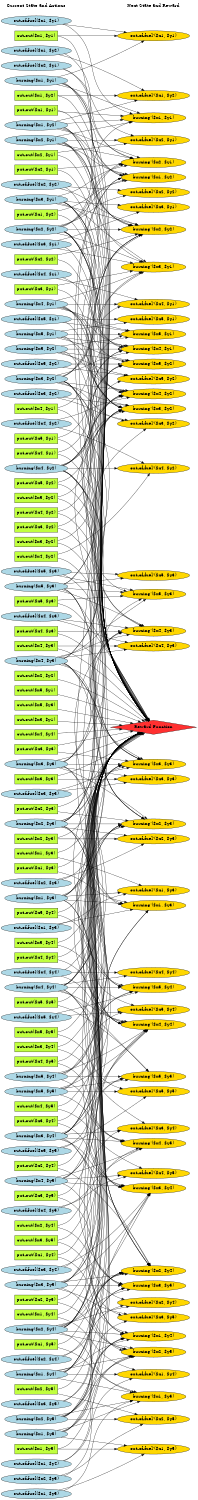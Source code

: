 digraph G {
	graph [bb="0,0,718.8,5458.4",
		fontname=Helvetica,
		fontsize=16,
		rankdir=LR,
		ranksep=2.00,
		ratio=auto,
		size="7.5,10"
	];
	node [fontsize=16,
		label="\N"
	];
	{
		graph [rank=same];
		"cut-out($x4, $y4)"	[color=black,
			fillcolor=olivedrab1,
			height=0.5,
			pos="129.4,2782.4",
			shape=box,
			style=filled,
			width=2.1944];
		"put-out($x1, $y1)"	[color=black,
			fillcolor=olivedrab1,
			height=0.5,
			pos="129.4,5060.4",
			shape=box,
			style=filled,
			width=2.2083];
		"out-of-fuel($x5, $y3)"	[color=black,
			fillcolor=lightblue,
			height=0.51069,
			pos="129.4,3377.4",
			shape=ellipse,
			style=filled,
			width=3.5945];
		"burning($x5, $y1)"	[color=black,
			fillcolor=lightblue,
			height=0.51069,
			pos="129.4,4245.4",
			shape=ellipse,
			style=filled,
			width=3.2213];
		"burning($x1, $y4)"	[color=black,
			fillcolor=lightblue,
			height=0.51069,
			pos="129.4,454.38",
			shape=ellipse,
			style=filled,
			width=3.2213];
		"out-of-fuel($x2, $y3)"	[color=black,
			fillcolor=lightblue,
			height=0.51069,
			pos="129.4,2242.4",
			shape=ellipse,
			style=filled,
			width=3.5945];
		"cut-out($x1, $y5)"	[color=black,
			fillcolor=olivedrab1,
			height=0.5,
			pos="129.4,182.38",
			shape=box,
			style=filled,
			width=2.1944];
		"cut-out($x2, $y2)"	[color=black,
			fillcolor=olivedrab1,
			height=0.5,
			pos="129.4,2998.4",
			shape=box,
			style=filled,
			width=2.1944];
		"burning($x4, $y3)"	[color=black,
			fillcolor=lightblue,
			height=0.51069,
			pos="129.4,3052.4",
			shape=ellipse,
			style=filled,
			width=3.2213];
		"put-out($x3, $y3)"	[color=black,
			fillcolor=olivedrab1,
			height=0.5,
			pos="129.4,2728.4",
			shape=box,
			style=filled,
			width=2.2083];
		"burning($x2, $y1)"	[color=black,
			fillcolor=lightblue,
			height=0.51069,
			pos="129.4,4951.4",
			shape=ellipse,
			style=filled,
			width=3.2213];
		"cut-out($x5, $y2)"	[color=black,
			fillcolor=olivedrab1,
			height=0.5,
			pos="129.4,3647.4",
			shape=box,
			style=filled,
			width=2.1944];
		"out-of-fuel($x4, $y5)"	[color=black,
			fillcolor=lightblue,
			height=0.51069,
			pos="129.4,1050.4",
			shape=ellipse,
			style=filled,
			width=3.5945];
		"out-of-fuel($x5, $y4)"	[color=black,
			fillcolor=lightblue,
			height=0.51069,
			pos="129.4,1754.4",
			shape=ellipse,
			style=filled,
			width=3.5945];
		"cut-out($x4, $y3)"	[color=black,
			fillcolor=olivedrab1,
			height=0.5,
			pos="129.4,3106.4",
			shape=box,
			style=filled,
			width=2.1944];
		"burning($x5, $y2)"	[color=black,
			fillcolor=lightblue,
			height=0.51069,
			pos="129.4,4190.4",
			shape=ellipse,
			style=filled,
			width=3.2213];
		"burning($x1, $y3)"	[color=black,
			fillcolor=lightblue,
			height=0.51069,
			pos="129.4,2187.4",
			shape=ellipse,
			style=filled,
			width=3.2213];
		"out-of-fuel($x2, $y4)"	[color=black,
			fillcolor=lightblue,
			height=0.51069,
			pos="129.4,509.38",
			shape=ellipse,
			style=filled,
			width=3.5945];
		"put-out($x4, $y1)"	[color=black,
			fillcolor=olivedrab1,
			height=0.5,
			pos="129.4,3809.4",
			shape=box,
			style=filled,
			width=2.2083];
		"put-out($x3, $y2)"	[color=black,
			fillcolor=olivedrab1,
			height=0.5,
			pos="129.4,3539.4",
			shape=box,
			style=filled,
			width=2.2083];
		"cut-out($x2, $y1)"	[color=black,
			fillcolor=olivedrab1,
			height=0.5,
			pos="129.4,4897.4",
			shape=box,
			style=filled,
			width=2.1944];
		"burning($x4, $y4)"	[color=black,
			fillcolor=lightblue,
			height=0.51069,
			pos="129.4,1862.4",
			shape=ellipse,
			style=filled,
			width=3.2213];
		"burning($x2, $y2)"	[color=black,
			fillcolor=lightblue,
			height=0.51069,
			pos="129.4,4626.4",
			shape=ellipse,
			style=filled,
			width=3.2213];
		"cut-out($x5, $y1)"	[color=black,
			fillcolor=olivedrab1,
			height=0.5,
			pos="129.4,2944.4",
			shape=box,
			style=filled,
			width=2.1944];
		"burning($x3, $y5)"	[color=black,
			fillcolor=lightblue,
			height=0.51069,
			pos="129.4,779.38",
			shape=ellipse,
			style=filled,
			width=3.2213];
		"put-out($x1, $y3)"	[color=black,
			fillcolor=olivedrab1,
			height=0.5,
			pos="129.4,2296.4",
			shape=box,
			style=filled,
			width=2.2083];
		"burning($x1, $y2)"	[color=black,
			fillcolor=lightblue,
			height=0.51069,
			pos="129.4,5006.4",
			shape=ellipse,
			style=filled,
			width=3.2213];
		"cut-out($x3, $y5)"	[color=black,
			fillcolor=olivedrab1,
			height=0.5,
			pos="129.4,942.38",
			shape=box,
			style=filled,
			width=2.1944];
		"out-of-fuel($x5, $y5)"	[color=black,
			fillcolor=lightblue,
			height=0.51069,
			pos="129.4,1266.4",
			shape=ellipse,
			style=filled,
			width=3.5945];
		"put-out($x5, $y4)"	[color=black,
			fillcolor=olivedrab1,
			height=0.5,
			pos="129.4,2133.4",
			shape=box,
			style=filled,
			width=2.2083];
		"Current State and Actions"	[color=black,
			fillcolor=white,
			height=0.5,
			pos="129.4,5440.4",
			shape=plaintext,
			style=bold,
			width=3.2361];
		"out-of-fuel($x1, $y4)"	[color=black,
			fillcolor=lightblue,
			height=0.51069,
			pos="129.4,128.38",
			shape=ellipse,
			style=filled,
			width=3.5945];
		"burning($x5, $y3)"	[color=black,
			fillcolor=lightblue,
			height=0.51069,
			pos="129.4,3322.4",
			shape=ellipse,
			style=filled,
			width=3.2213];
		"out-of-fuel($x1, $y5)"	[color=black,
			fillcolor=lightblue,
			height=0.51069,
			pos="129.4,18.385",
			shape=ellipse,
			style=filled,
			width=3.5945];
		"burning($x4, $y5)"	[color=black,
			fillcolor=lightblue,
			height=0.51069,
			pos="129.4,1158.4",
			shape=ellipse,
			style=filled,
			width=3.2213];
		"out-of-fuel($x2, $y1)"	[color=black,
			fillcolor=lightblue,
			height=0.51069,
			pos="129.4,5223.4",
			shape=ellipse,
			style=filled,
			width=3.5945];
		"cut-out($x5, $y4)"	[color=black,
			fillcolor=olivedrab1,
			height=0.5,
			pos="129.4,2025.4",
			shape=box,
			style=filled,
			width=2.1944];
		"put-out($x3, $y1)"	[color=black,
			fillcolor=olivedrab1,
			height=0.5,
			pos="129.4,4409.4",
			shape=box,
			style=filled,
			width=2.2083];
		"out-of-fuel($x3, $y2)"	[color=black,
			fillcolor=lightblue,
			height=0.51069,
			pos="129.4,4025.4",
			shape=ellipse,
			style=filled,
			width=3.5945];
		"cut-out($x4, $y5)"	[color=black,
			fillcolor=olivedrab1,
			height=0.5,
			pos="129.4,1429.4",
			shape=box,
			style=filled,
			width=2.1944];
		"put-out($x1, $y2)"	[color=black,
			fillcolor=olivedrab1,
			height=0.5,
			pos="129.4,4680.4",
			shape=box,
			style=filled,
			width=2.2083];
		"burning($x1, $y1)"	[color=black,
			fillcolor=lightblue,
			height=0.51069,
			pos="129.4,5168.4",
			shape=ellipse,
			style=filled,
			width=3.2213];
		"put-out($x5, $y5)"	[color=black,
			fillcolor=olivedrab1,
			height=0.5,
			pos="129.4,1808.4",
			shape=box,
			style=filled,
			width=2.2083];
		"put-out($x2, $y1)"	[color=black,
			fillcolor=olivedrab1,
			height=0.5,
			pos="129.4,4843.4",
			shape=box,
			style=filled,
			width=2.2083];
		"out-of-fuel($x1, $y3)"	[color=black,
			fillcolor=lightblue,
			height=0.51069,
			pos="129.4,2079.4",
			shape=ellipse,
			style=filled,
			width=3.5945];
		"burning($x5, $y4)"	[color=black,
			fillcolor=lightblue,
			height=0.51069,
			pos="129.4,1538.4",
			shape=ellipse,
			style=filled,
			width=3.2213];
		"out-of-fuel($x2, $y2)"	[color=black,
			fillcolor=lightblue,
			height=0.51069,
			pos="129.4,4789.4",
			shape=ellipse,
			style=filled,
			width=3.5945];
		"cut-out($x5, $y3)"	[color=black,
			fillcolor=olivedrab1,
			height=0.5,
			pos="129.4,2890.4",
			shape=box,
			style=filled,
			width=2.1944];
		"out-of-fuel($x3, $y1)"	[color=black,
			fillcolor=lightblue,
			height=0.51069,
			pos="129.4,4571.4",
			shape=ellipse,
			style=filled,
			width=3.5945];
		"put-out($x1, $y5)"	[color=black,
			fillcolor=olivedrab1,
			height=0.5,
			pos="129.4,563.38",
			shape=box,
			style=filled,
			width=2.2083];
		"out-of-fuel($x4, $y2)"	[color=black,
			fillcolor=lightblue,
			height=0.51069,
			pos="129.4,3917.4",
			shape=ellipse,
			style=filled,
			width=3.5945];
		"put-out($x5, $y2)"	[color=black,
			fillcolor=olivedrab1,
			height=0.5,
			pos="129.4,3701.4",
			shape=box,
			style=filled,
			width=2.2083];
		"cut-out($x3, $y3)"	[color=black,
			fillcolor=olivedrab1,
			height=0.5,
			pos="129.4,2620.4",
			shape=box,
			style=filled,
			width=2.1944];
		"put-out($x2, $y2)"	[color=black,
			fillcolor=olivedrab1,
			height=0.5,
			pos="129.4,4517.4",
			shape=box,
			style=filled,
			width=2.2083];
		"burning($x5, $y5)"	[color=black,
			fillcolor=lightblue,
			height=0.51069,
			pos="129.4,1483.4",
			shape=ellipse,
			style=filled,
			width=3.2213];
		"out-of-fuel($x1, $y2)"	[color=black,
			fillcolor=lightblue,
			height=0.51069,
			pos="129.4,5278.4",
			shape=ellipse,
			style=filled,
			width=3.5945];
		"burning($x3, $y2)"	[color=black,
			fillcolor=lightblue,
			height=0.51069,
			pos="129.4,4080.4",
			shape=ellipse,
			style=filled,
			width=3.2213];
		"burning($x2, $y5)"	[color=black,
			fillcolor=lightblue,
			height=0.51069,
			pos="129.4,291.38",
			shape=ellipse,
			style=filled,
			width=3.2213];
		"out-of-fuel($x3, $y4)"	[color=black,
			fillcolor=lightblue,
			height=0.51069,
			pos="129.4,834.38",
			shape=ellipse,
			style=filled,
			width=3.5945];
		"put-out($x4, $y4)"	[color=black,
			fillcolor=olivedrab1,
			height=0.5,
			pos="129.4,1971.4",
			shape=box,
			style=filled,
			width=2.2083];
		"cut-out($x1, $y1)"	[color=black,
			fillcolor=olivedrab1,
			height=0.5,
			pos="129.4,5332.4",
			shape=box,
			style=filled,
			width=2.1944];
		"put-out($x1, $y4)"	[color=black,
			fillcolor=olivedrab1,
			height=0.5,
			pos="129.4,888.38",
			shape=box,
			style=filled,
			width=2.2083];
		"out-of-fuel($x4, $y1)"	[color=black,
			fillcolor=lightblue,
			height=0.51069,
			pos="129.4,4463.4",
			shape=ellipse,
			style=filled,
			width=3.5945];
		"put-out($x2, $y3)"	[color=black,
			fillcolor=olivedrab1,
			height=0.5,
			pos="129.4,2512.4",
			shape=box,
			style=filled,
			width=2.2083];
		"put-out($x5, $y3)"	[color=black,
			fillcolor=olivedrab1,
			height=0.5,
			pos="129.4,3268.4",
			shape=box,
			style=filled,
			width=2.2083];
		"cut-out($x3, $y4)"	[color=black,
			fillcolor=olivedrab1,
			height=0.5,
			pos="129.4,1646.4",
			shape=box,
			style=filled,
			width=2.1944];
		"out-of-fuel($x1, $y1)"	[color=black,
			fillcolor=lightblue,
			height=0.51069,
			pos="129.4,5386.4",
			shape=ellipse,
			style=filled,
			width=3.5945];
		"burning($x3, $y1)"	[color=black,
			fillcolor=lightblue,
			height=0.51069,
			pos="129.4,4734.4",
			shape=ellipse,
			style=filled,
			width=3.2213];
		"cut-out($x5, $y5)"	[color=black,
			fillcolor=olivedrab1,
			height=0.5,
			pos="129.4,1700.4",
			shape=box,
			style=filled,
			width=2.1944];
		"out-of-fuel($x3, $y3)"	[color=black,
			fillcolor=lightblue,
			height=0.51069,
			pos="129.4,2566.4",
			shape=ellipse,
			style=filled,
			width=3.5945];
		"cut-out($x2, $y5)"	[color=black,
			fillcolor=olivedrab1,
			height=0.5,
			pos="129.4,400.38",
			shape=box,
			style=filled,
			width=2.1944];
		"put-out($x4, $y5)"	[color=black,
			fillcolor=olivedrab1,
			height=0.5,
			pos="129.4,1592.4",
			shape=box,
			style=filled,
			width=2.2083];
		"cut-out($x1, $y2)"	[color=black,
			fillcolor=olivedrab1,
			height=0.5,
			pos="129.4,5114.4",
			shape=box,
			style=filled,
			width=2.1944];
		"out-of-fuel($x5, $y1)"	[color=black,
			fillcolor=lightblue,
			height=0.51069,
			pos="129.4,4300.4",
			shape=ellipse,
			style=filled,
			width=3.5945];
		"cut-out($x4, $y2)"	[color=black,
			fillcolor=olivedrab1,
			height=0.5,
			pos="129.4,3431.4",
			shape=box,
			style=filled,
			width=2.1944];
		"out-of-fuel($x4, $y4)"	[color=black,
			fillcolor=lightblue,
			height=0.51069,
			pos="129.4,1917.4",
			shape=ellipse,
			style=filled,
			width=3.5945];
		"cut-out($x3, $y1)"	[color=black,
			fillcolor=olivedrab1,
			height=0.5,
			pos="129.4,2836.4",
			shape=box,
			style=filled,
			width=2.1944];
		"put-out($x2, $y4)"	[color=black,
			fillcolor=olivedrab1,
			height=0.5,
			pos="129.4,1212.4",
			shape=box,
			style=filled,
			width=2.2083];
		"cut-out($x1, $y3)"	[color=black,
			fillcolor=olivedrab1,
			height=0.5,
			pos="129.4,2350.4",
			shape=box,
			style=filled,
			width=2.1944];
		"burning($x3, $y4)"	[color=black,
			fillcolor=lightblue,
			height=0.51069,
			pos="129.4,1321.4",
			shape=ellipse,
			style=filled,
			width=3.2213];
		"put-out($x4, $y2)"	[color=black,
			fillcolor=olivedrab1,
			height=0.5,
			pos="129.4,3593.4",
			shape=box,
			style=filled,
			width=2.2083];
		"burning($x4, $y1)"	[color=black,
			fillcolor=lightblue,
			height=0.51069,
			pos="129.4,4355.4",
			shape=ellipse,
			style=filled,
			width=3.2213];
		"out-of-fuel($x2, $y5)"	[color=black,
			fillcolor=lightblue,
			height=0.51069,
			pos="129.4,73.385",
			shape=ellipse,
			style=filled,
			width=3.5945];
		"put-out($x3, $y5)"	[color=black,
			fillcolor=olivedrab1,
			height=0.5,
			pos="129.4,1104.4",
			shape=box,
			style=filled,
			width=2.2083];
		"cut-out($x2, $y4)"	[color=black,
			fillcolor=olivedrab1,
			height=0.5,
			pos="129.4,996.38",
			shape=box,
			style=filled,
			width=2.1944];
		"burning($x2, $y3)"	[color=black,
			fillcolor=lightblue,
			height=0.51069,
			pos="129.4,2458.4",
			shape=ellipse,
			style=filled,
			width=3.2213];
		"out-of-fuel($x5, $y2)"	[color=black,
			fillcolor=lightblue,
			height=0.51069,
			pos="129.4,4135.4",
			shape=ellipse,
			style=filled,
			width=3.5945];
		"out-of-fuel($x4, $y3)"	[color=black,
			fillcolor=lightblue,
			height=0.51069,
			pos="129.4,3214.4",
			shape=ellipse,
			style=filled,
			width=3.5945];
		"cut-out($x4, $y1)"	[color=black,
			fillcolor=olivedrab1,
			height=0.5,
			pos="129.4,3971.4",
			shape=box,
			style=filled,
			width=2.1944];
		"cut-out($x3, $y2)"	[color=black,
			fillcolor=olivedrab1,
			height=0.5,
			pos="129.4,3485.4",
			shape=box,
			style=filled,
			width=2.1944];
		"put-out($x5, $y1)"	[color=black,
			fillcolor=olivedrab1,
			height=0.5,
			pos="129.4,3863.4",
			shape=box,
			style=filled,
			width=2.2083];
		"put-out($x2, $y5)"	[color=black,
			fillcolor=olivedrab1,
			height=0.5,
			pos="129.4,725.38",
			shape=box,
			style=filled,
			width=2.2083];
		"burning($x1, $y5)"	[color=black,
			fillcolor=lightblue,
			height=0.51069,
			pos="129.4,236.38",
			shape=ellipse,
			style=filled,
			width=3.2213];
		"cut-out($x1, $y4)"	[color=black,
			fillcolor=olivedrab1,
			height=0.5,
			pos="129.4,671.38",
			shape=box,
			style=filled,
			width=2.1944];
		"burning($x3, $y3)"	[color=black,
			fillcolor=lightblue,
			height=0.51069,
			pos="129.4,2674.4",
			shape=ellipse,
			style=filled,
			width=3.2213];
		"cut-out($x2, $y3)"	[color=black,
			fillcolor=olivedrab1,
			height=0.5,
			pos="129.4,2404.4",
			shape=box,
			style=filled,
			width=2.1944];
		"burning($x2, $y4)"	[color=black,
			fillcolor=lightblue,
			height=0.51069,
			pos="129.4,617.38",
			shape=ellipse,
			style=filled,
			width=3.2213];
		"burning($x4, $y2)"	[color=black,
			fillcolor=lightblue,
			height=0.51069,
			pos="129.4,3755.4",
			shape=ellipse,
			style=filled,
			width=3.2213];
		"put-out($x3, $y4)"	[color=black,
			fillcolor=olivedrab1,
			height=0.5,
			pos="129.4,1375.4",
			shape=box,
			style=filled,
			width=2.2083];
		"out-of-fuel($x3, $y5)"	[color=black,
			fillcolor=lightblue,
			height=0.51069,
			pos="129.4,346.38",
			shape=ellipse,
			style=filled,
			width=3.5945];
		"put-out($x4, $y3)"	[color=black,
			fillcolor=olivedrab1,
			height=0.5,
			pos="129.4,3160.4",
			shape=box,
			style=filled,
			width=2.2083];
	}
	{
		graph [rank=same];
		"out-of-fuel'($x3, $y1)"	[color=black,
			fillcolor=gold1,
			height=0.51069,
			pos="560.8,4685.4",
			shape=ellipse,
			style=filled,
			width=3.6927];
		"out-of-fuel'($x2, $y4)"	[color=black,
			fillcolor=gold1,
			height=0.51069,
			pos="560.8,696.38",
			shape=ellipse,
			style=filled,
			width=3.6927];
		"burning'($x1, $y1)"	[color=black,
			fillcolor=gold1,
			height=0.51069,
			pos="560.8,5032.4",
			shape=ellipse,
			style=filled,
			width=3.3195];
		"burning'($x4, $y1)"	[color=black,
			fillcolor=gold1,
			height=0.51069,
			pos="560.8,4190.4",
			shape=ellipse,
			style=filled,
			width=3.3195];
		"out-of-fuel'($x5, $y3)"	[color=black,
			fillcolor=gold1,
			height=0.51069,
			pos="560.8,3377.4",
			shape=ellipse,
			style=filled,
			width=3.6927];
		"burning'($x3, $y3)"	[color=black,
			fillcolor=gold1,
			height=0.51069,
			pos="560.8,2675.4",
			shape=ellipse,
			style=filled,
			width=3.3195];
		"Next State and Reward"	[color=black,
			fillcolor=white,
			height=0.5,
			pos="560.8,5440.4",
			shape=plaintext,
			style=bold,
			width=2.9167];
		"out-of-fuel'($x2, $y5)"	[color=black,
			fillcolor=gold1,
			height=0.51069,
			pos="560.8,291.38",
			shape=ellipse,
			style=filled,
			width=3.6927];
		"out-of-fuel'($x5, $y2)"	[color=black,
			fillcolor=gold1,
			height=0.51069,
			pos="560.8,4080.4",
			shape=ellipse,
			style=filled,
			width=3.6927];
		"burning'($x3, $y2)"	[color=black,
			fillcolor=gold1,
			height=0.51069,
			pos="560.8,3970.4",
			shape=ellipse,
			style=filled,
			width=3.3195];
		"out-of-fuel'($x4, $y4)"	[color=black,
			fillcolor=gold1,
			height=0.51069,
			pos="560.8,1917.4",
			shape=ellipse,
			style=filled,
			width=3.6927];
		"burning'($x4, $y3)"	[color=black,
			fillcolor=gold1,
			height=0.51069,
			pos="560.8,3161.4",
			shape=ellipse,
			style=filled,
			width=3.3195];
		"out-of-fuel'($x5, $y5)"	[color=black,
			fillcolor=gold1,
			height=0.51069,
			pos="560.8,1483.4",
			shape=ellipse,
			style=filled,
			width=3.6927];
		"burning'($x3, $y5)"	[color=black,
			fillcolor=gold1,
			height=0.51069,
			pos="560.8,754.38",
			shape=ellipse,
			style=filled,
			width=3.3195];
		"out-of-fuel'($x1, $y1)"	[color=black,
			fillcolor=gold1,
			height=0.51069,
			pos="560.8,5332.4",
			shape=ellipse,
			style=filled,
			width=3.6927];
		"burning'($x2, $y4)"	[color=black,
			fillcolor=gold1,
			height=0.51069,
			pos="560.8,809.38",
			shape=ellipse,
			style=filled,
			width=3.3195];
		"burning'($x5, $y1)"	[color=black,
			fillcolor=gold1,
			height=0.51069,
			pos="560.8,4245.4",
			shape=ellipse,
			style=filled,
			width=3.3195];
		"burning'($x4, $y2)"	[color=black,
			fillcolor=gold1,
			height=0.51069,
			pos="560.8,4025.4",
			shape=ellipse,
			style=filled,
			width=3.3195];
		"out-of-fuel'($x5, $y4)"	[color=black,
			fillcolor=gold1,
			height=0.51069,
			pos="560.8,1781.4",
			shape=ellipse,
			style=filled,
			width=3.6927];
		"burning'($x3, $y4)"	[color=black,
			fillcolor=gold1,
			height=0.51069,
			pos="560.8,1130.4",
			shape=ellipse,
			style=filled,
			width=3.3195];
		"burning'($x2, $y5)"	[color=black,
			fillcolor=gold1,
			height=0.51069,
			pos="560.8,513.38",
			shape=ellipse,
			style=filled,
			width=3.3195];
		"out-of-fuel'($x4, $y5)"	[color=black,
			fillcolor=gold1,
			height=0.51069,
			pos="560.8,1185.4",
			shape=ellipse,
			style=filled,
			width=3.6927];
		"burning'($x1, $y5)"	[color=black,
			fillcolor=gold1,
			height=0.51069,
			pos="560.8,373.38",
			shape=ellipse,
			style=filled,
			width=3.3195];
		"burning'($x4, $y5)"	[color=black,
			fillcolor=gold1,
			height=0.51069,
			pos="560.8,1294.4",
			shape=ellipse,
			style=filled,
			width=3.3195];
		"burning'($x5, $y2)"	[color=black,
			fillcolor=gold1,
			height=0.51069,
			pos="560.8,4135.4",
			shape=ellipse,
			style=filled,
			width=3.3195];
		"out-of-fuel'($x4, $y2)"	[color=black,
			fillcolor=gold1,
			height=0.51069,
			pos="560.8,3755.4",
			shape=ellipse,
			style=filled,
			width=3.6927];
		"out-of-fuel'($x1, $y3)"	[color=black,
			fillcolor=gold1,
			height=0.51069,
			pos="560.8,2215.4",
			shape=ellipse,
			style=filled,
			width=3.6927];
		"Reward Function"	[color=black,
			fillcolor=firebrick1,
			height=0.72222,
			pos="560.8,2809.4",
			shape=diamond,
			style=filled,
			width=4.3889];
		"out-of-fuel'($x3, $y5)"	[color=black,
			fillcolor=gold1,
			height=0.51069,
			pos="560.8,641.38",
			shape=ellipse,
			style=filled,
			width=3.6927];
		"burning'($x2, $y2)"	[color=black,
			fillcolor=gold1,
			height=0.51069,
			pos="560.8,4626.4",
			shape=ellipse,
			style=filled,
			width=3.3195];
		"burning'($x1, $y4)"	[color=black,
			fillcolor=gold1,
			height=0.51069,
			pos="560.8,580.38",
			shape=ellipse,
			style=filled,
			width=3.3195];
		"out-of-fuel'($x4, $y3)"	[color=black,
			fillcolor=gold1,
			height=0.51069,
			pos="560.8,3106.4",
			shape=ellipse,
			style=filled,
			width=3.6927];
		"out-of-fuel'($x1, $y2)"	[color=black,
			fillcolor=gold1,
			height=0.51069,
			pos="560.8,5114.4",
			shape=ellipse,
			style=filled,
			width=3.6927];
		"burning'($x4, $y4)"	[color=black,
			fillcolor=gold1,
			height=0.51069,
			pos="560.8,1726.4",
			shape=ellipse,
			style=filled,
			width=3.3195];
		"burning'($x5, $y3)"	[color=black,
			fillcolor=gold1,
			height=0.51069,
			pos="560.8,3295.4",
			shape=ellipse,
			style=filled,
			width=3.3195];
		"burning'($x2, $y3)"	[color=black,
			fillcolor=gold1,
			height=0.51069,
			pos="560.8,2459.4",
			shape=ellipse,
			style=filled,
			width=3.3195];
		"out-of-fuel'($x2, $y1)"	[color=black,
			fillcolor=gold1,
			height=0.51069,
			pos="560.8,4951.4",
			shape=ellipse,
			style=filled,
			width=3.6927];
		"out-of-fuel'($x3, $y4)"	[color=black,
			fillcolor=gold1,
			height=0.51069,
			pos="560.8,1349.4",
			shape=ellipse,
			style=filled,
			width=3.6927];
		"out-of-fuel'($x3, $y3)"	[color=black,
			fillcolor=gold1,
			height=0.51069,
			pos="560.8,2620.4",
			shape=ellipse,
			style=filled,
			width=3.6927];
		"burning'($x1, $y3)"	[color=black,
			fillcolor=gold1,
			height=0.51069,
			pos="560.8,2160.4",
			shape=ellipse,
			style=filled,
			width=3.3195];
		"out-of-fuel'($x1, $y5)"	[color=black,
			fillcolor=gold1,
			height=0.51069,
			pos="560.8,182.38",
			shape=ellipse,
			style=filled,
			width=3.6927];
		"out-of-fuel'($x5, $y1)"	[color=black,
			fillcolor=gold1,
			height=0.51069,
			pos="560.8,4300.4",
			shape=ellipse,
			style=filled,
			width=3.6927];
		"burning'($x5, $y4)"	[color=black,
			fillcolor=gold1,
			height=0.51069,
			pos="560.8,1862.4",
			shape=ellipse,
			style=filled,
			width=3.3195];
		"burning'($x3, $y1)"	[color=black,
			fillcolor=gold1,
			height=0.51069,
			pos="560.8,4491.4",
			shape=ellipse,
			style=filled,
			width=3.3195];
		"out-of-fuel'($x2, $y2)"	[color=black,
			fillcolor=gold1,
			height=0.51069,
			pos="560.8,4765.4",
			shape=ellipse,
			style=filled,
			width=3.6927];
		"out-of-fuel'($x2, $y3)"	[color=black,
			fillcolor=gold1,
			height=0.51069,
			pos="560.8,2404.4",
			shape=ellipse,
			style=filled,
			width=3.6927];
		"out-of-fuel'($x3, $y2)"	[color=black,
			fillcolor=gold1,
			height=0.51069,
			pos="560.8,3915.4",
			shape=ellipse,
			style=filled,
			width=3.6927];
		"burning'($x1, $y2)"	[color=black,
			fillcolor=gold1,
			height=0.51069,
			pos="560.8,4832.4",
			shape=ellipse,
			style=filled,
			width=3.3195];
		"out-of-fuel'($x1, $y4)"	[color=black,
			fillcolor=gold1,
			height=0.51069,
			pos="560.8,454.38",
			shape=ellipse,
			style=filled,
			width=3.6927];
		"out-of-fuel'($x4, $y1)"	[color=black,
			fillcolor=gold1,
			height=0.51069,
			pos="560.8,4355.4",
			shape=ellipse,
			style=filled,
			width=3.6927];
		"burning'($x5, $y5)"	[color=black,
			fillcolor=gold1,
			height=0.51069,
			pos="560.8,1538.4",
			shape=ellipse,
			style=filled,
			width=3.3195];
		"burning'($x2, $y1)"	[color=black,
			fillcolor=gold1,
			height=0.51069,
			pos="560.8,4893.4",
			shape=ellipse,
			style=filled,
			width=3.3195];
	}
	"cut-out($x4, $y4)" -> "Reward Function"	[pos="e,446.09,2802.2 208.66,2787.3 272.08,2791.3 362.62,2797 435.88,2801.6"];
	"put-out($x1, $y1)" -> "burning'($x1, $y1)"	[color=black,
		pos="e,450.42,5039.5 209.16,5055.2 273.79,5051 366.34,5045 440.13,5040.2",
		style=solid];
	"put-out($x1, $y1)" -> "Reward Function"	[pos="e,541.58,2832.2 209.01,5059.8 227.83,5055.7 246.13,5047.9 258.8,5033.4 545.42,4705.6 274.08,3495.3 402.8,3079.4 431.99,2985.1 499.07,\
2888.3 535.38,2840.3"];
	"out-of-fuel($x5, $y3)" -> "out-of-fuel'($x5, $y3)"	[color=black,
		pos="e,427.54,3377.4 258.94,3377.4 308.86,3377.4 366.23,3377.4 417.4,3377.4",
		style=solid];
	"out-of-fuel($x5, $y3)" -> "Reward Function"	[pos="e,545.64,2833.1 228.68,3365.4 239.47,3361.4 249.8,3356.2 258.8,3349.4 367.25,3267.3 336.61,3198.2 402.8,3079.4 451,2992.9 510.33,\
2892.4 540.38,2841.9"];
	"out-of-fuel($x5, $y3)" -> "burning'($x5, $y3)"	[color=black,
		pos="e,484.96,3309.7 207.66,3362.6 282.88,3348.3 396.93,3326.5 474.71,3311.6",
		style=solid];
	"burning($x5, $y1)" -> "burning'($x4, $y1)"	[color=black,
		pos="e,468.31,4202.1 220.16,4233.9 289.66,4225 385.96,4212.7 458.27,4203.4",
		style=solid];
	"burning($x5, $y1)" -> "burning'($x5, $y1)"	[color=black,
		pos="e,441.04,4245.4 245.47,4245.4 302.66,4245.4 371.95,4245.4 430.92,4245.4",
		style=solid];
	"burning($x5, $y1)" -> "burning'($x4, $y2)"	[color=black,
		pos="e,454.62,4034 219.53,4233.7 233.24,4229.7 246.81,4224.5 258.8,4217.4 342.37,4168.1 318.31,4101 402.8,4053.4 415.76,4046.1 430.2,\
4040.6 444.92,4036.5",
		style=solid];
	"burning($x5, $y1)" -> "burning'($x5, $y2)"	[color=black,
		pos="e,473.2,4147.9 203.86,4231.3 221.95,4227.3 241.18,4222.6 258.8,4217.4 324.36,4198.1 336.88,4181.5 402.8,4163.4 422.1,4158.1 443.02,\
4153.6 463.11,4149.8",
		style=solid];
	"burning($x5, $y1)" -> "Reward Function"	[pos="e,542.05,2832.4 231.06,4236.5 241.51,4232 251.1,4225.8 258.8,4217.4 430.87,4029.3 321.1,3320.8 402.8,3079.4 434.44,2985.9 500.49,\
2888.8 536,2840.5"];
	"burning($x5, $y1)" -> "out-of-fuel'($x5, $y1)"	[color=black,
		pos="e,462.69,4287.9 220.16,4256.9 287.9,4265.6 381.1,4277.5 452.73,4286.7",
		style=solid];
	"burning($x1, $y4)" -> "burning'($x2, $y4)"	[color=black,
		pos="e,448.31,803.06 225.68,464.8 237.62,468.99 249.04,474.68 258.8,482.38 374.56,573.79 285.31,692.21 402.8,781.38 413.43,789.45 425.63,\
795.48 438.42,799.94",
		style=solid];
	"burning($x1, $y4)" -> "burning'($x2, $y5)"	[color=black,
		pos="e,470.93,501.17 217.55,466.36 288.03,476.04 387.26,489.68 460.74,499.77",
		style=solid];
	"burning($x1, $y4)" -> "burning'($x1, $y5)"	[color=black,
		pos="e,484.6,387.57 204.71,440.37 279.86,426.19 395.9,404.3 474.7,389.44",
		style=solid];
	"burning($x1, $y4)" -> "Reward Function"	[pos="e,512.84,2791.1 232.19,463.08 242.31,467.65 251.51,473.91 258.8,482.38 581.21,857.16 157.73,2273 402.8,2702.4 425.09,2741.4 468.16,\
2769.2 503.56,2786.7"];
	"burning($x1, $y4)" -> "burning'($x1, $y4)"	[color=black,
		pos="e,492.39,565.3 204.96,468.42 222.75,472.38 241.58,477.08 258.8,482.38 324.74,502.7 337.22,518.93 402.8,540.38 428.41,548.76 456.83,\
556.47 482.38,562.84",
		style=solid];
	"burning($x1, $y4)" -> "burning'($x2, $y3)"	[color=black,
		pos="e,442.63,2456.4 232.11,463.14 242.24,467.71 251.47,473.94 258.8,482.38 543.5,810.34 111.88,2108.9 402.8,2431.4 411.29,2440.8 421.76,\
2447.7 433.23,2452.8",
		style=solid];
	"burning($x1, $y4)" -> "burning'($x1, $y3)"	[color=black,
		pos="e,541.2,2142.2 231.6,463.18 241.89,467.73 251.29,473.95 258.8,482.38 475.81,726.28 286.77,1639.2 402.8,1944.4 432.34,2022.1 497.48,\
2096.9 533.89,2134.7",
		style=solid];
	"burning($x1, $y4)" -> "out-of-fuel'($x1, $y4)"	[color=black,
		pos="e,427.69,454.38 245.47,454.38 298.33,454.38 361.53,454.38 417.36,454.38",
		style=solid];
	"out-of-fuel($x2, $y3)" -> "burning'($x2, $y3)"	[color=black,
		pos="e,455.08,2450.8 224.53,2254.9 236.52,2258.5 248.26,2263.3 258.8,2269.4 342.13,2317.7 318.74,2384.3 402.8,2431.4 415.88,2438.7 430.45,\
2444.2 445.29,2448.3",
		style=solid];
	"out-of-fuel($x2, $y3)" -> "out-of-fuel'($x2, $y3)"	[color=black,
		pos="e,526.44,2386.6 211.58,2256.7 227.4,2260.3 243.75,2264.5 258.8,2269.4 354.25,2300.4 460.07,2352.2 517.33,2381.8",
		style=solid];
	"cut-out($x1, $y5)" -> "Reward Function"	[pos="e,512.76,2791.2 208.49,182.72 227.56,186.71 246.1,194.62 258.8,209.38 620.78,629.99 129.42,2219.5 402.8,2702.4 424.95,2741.5 468.03,\
2769.3 503.47,2786.7"];
	"cut-out($x1, $y5)" -> "out-of-fuel'($x1, $y5)"	[color=black,
		pos="e,427.7,182.38 208.66,182.38 266.88,182.38 347.95,182.38 417.52,182.38",
		style=solid];
	"cut-out($x2, $y2)" -> "Reward Function"	[pos="e,528.28,2830.3 208.47,2985.7 225.33,2981.9 242.86,2977.2 258.8,2971.4 357.47,2935.3 463.61,2871.7 519.71,2835.8"];
	"burning($x4, $y3)" -> "burning'($x3, $y3)"	[color=black,
		pos="e,521.58,2692.8 225.49,3042 237.39,3038 248.85,3032.6 258.8,3025.4 362.83,2949.8 313.78,2867.2 402.8,2774.4 434.3,2741.5 478.82,\
2714.8 512.42,2697.4",
		style=solid];
	"burning($x4, $y3)" -> "burning'($x3, $y2)"	[color=black,
		pos="e,443.59,3966.5 231.65,3061.1 241.8,3065.5 251.15,3071.4 258.8,3079.4 527.94,3360.1 129.37,3665.9 402.8,3942.4 411.71,3951.4 422.45,\
3958.1 434.09,3963",
		style=solid];
	"burning($x4, $y3)" -> "burning'($x4, $y3)"	[color=black,
		pos="e,473.2,3148.9 205.9,3066.3 223.39,3070 241.85,3074.5 258.8,3079.4 324.43,3098.5 336.88,3115.3 402.8,3133.4 422.1,3138.7 443.02,\
3143.2 463.11,3147",
		style=solid];
	"burning($x4, $y3)" -> "burning'($x4, $y2)"	[color=black,
		pos="e,443.49,4021.6 231.73,3061.1 241.86,3065.4 251.19,3071.4 258.8,3079.4 543.19,3378.9 113.84,3702.3 402.8,3997.4 411.67,4006.4 422.38,\
4013.1 434,4018.1",
		style=solid];
	"burning($x4, $y3)" -> "burning'($x3, $y4)"	[color=black,
		pos="e,442.67,1133.4 232.98,3044 242.76,3039.6 251.66,3033.5 258.8,3025.4 533.27,2712.6 123.56,1466.9 402.8,1158.4 411.3,1149 421.78,\
1142.1 433.26,1137",
		style=solid];
	"burning($x4, $y3)" -> "Reward Function"	[pos="e,536.23,2831.7 214.86,3039.9 229.84,3036.2 245.04,3031.4 258.8,3025.4 367.98,2977.3 476.96,2885.5 528.72,2838.6"];
	"burning($x4, $y3)" -> "out-of-fuel'($x4, $y3)"	[color=black,
		pos="e,461.79,3094.1 220.68,3063.7 287.97,3072.2 380.16,3083.8 451.43,3092.8",
		style=solid];
	"burning($x4, $y3)" -> "burning'($x4, $y4)"	[color=black,
		pos="e,443.05,1729.7 232.38,3043.9 242.33,3039.5 251.44,3033.5 258.8,3025.4 641.37,2604.9 13.808,2169 402.8,1754.4 411.47,1745.1 422.06,\
1738.3 433.6,1733.3",
		style=solid];
	"burning($x4, $y3)" -> "burning'($x5, $y3)"	[color=black,
		pos="e,532.57,3277.4 215.67,3064.8 230.42,3068.5 245.33,3073.2 258.8,3079.4 331.84,3112.7 337.62,3141.5 402.8,3188.4 443.81,3217.9 491.93,\
3250.3 523.98,3271.7",
		style=solid];
	"burning($x4, $y3)" -> "burning'($x5, $y4)"	[color=black,
		pos="e,443.19,1865.8 232.27,3043.8 242.24,3039.4 251.39,3033.4 258.8,3025.4 603.49,2651.6 52.399,2258.9 402.8,1890.4 411.53,1881.2 422.16,\
1874.4 433.73,1869.4",
		style=solid];
	"put-out($x3, $y3)" -> "burning'($x3, $y3)"	[color=black,
		pos="e,466.98,2686.8 209.16,2718.7 278.79,2710.1 380.83,2697.5 456.89,2688.1",
		style=solid];
	"put-out($x3, $y3)" -> "Reward Function"	[pos="e,486.56,2795.6 209.16,2743.2 284.93,2757.5 399.07,2779.1 476.37,2793.6"];
	"burning($x2, $y1)" -> "burning'($x1, $y1)"	[color=black,
		pos="e,484.6,5018.2 204.71,4965.4 279.86,4979.6 395.9,5001.5 474.7,5016.3",
		style=solid];
	"burning($x2, $y1)" -> "burning'($x3, $y2)"	[color=black,
		pos="e,443.48,3974.1 231.74,4942.7 241.87,4938.3 251.2,4932.4 258.8,4924.4 545.41,4622.2 111.58,4296.1 402.8,3998.4 411.66,3989.3 422.37,\
3982.6 433.99,3977.7",
		style=solid];
	"burning($x2, $y1)" -> "Reward Function"	[pos="e,541.62,2832.2 232.97,4943 242.75,4938.6 251.66,4932.5 258.8,4924.4 530.19,4615.4 280.37,3472 402.8,3079.4 432.19,2985.1 499.19,\
2888.4 535.44,2840.4"];
	"burning($x2, $y1)" -> "burning'($x2, $y2)"	[color=black,
		pos="e,453.92,4634.8 225.99,4941.1 237.74,4937.1 249.03,4931.7 258.8,4924.4 366.55,4844 294.8,4738.4 402.8,4658.4 415.08,4649.3 429.33,\
4642.6 444.13,4637.7",
		style=solid];
	"burning($x2, $y1)" -> "out-of-fuel'($x2, $y1)"	[color=black,
		pos="e,427.69,4951.4 245.47,4951.4 298.33,4951.4 361.53,4951.4 417.36,4951.4",
		style=solid];
	"burning($x2, $y1)" -> "burning'($x3, $y1)"	[color=black,
		pos="e,523.4,4508.9 227.52,4941.5 238.83,4937.4 249.59,4931.8 258.8,4924.4 381.6,4825 301.91,4721 402.8,4599.4 433.54,4562.3 480.05,4532.5 \
514.48,4513.7",
		style=solid];
	"burning($x2, $y1)" -> "burning'($x1, $y2)"	[color=black,
		pos="e,482.87,4846.3 206.66,4937.7 223.95,4933.9 242.13,4929.5 258.8,4924.4 324.82,4904.3 336.85,4886.6 402.8,4866.4 425.21,4859.5 449.83,\
4853.5 472.79,4848.5",
		style=solid];
	"burning($x2, $y1)" -> "burning'($x2, $y1)"	[color=black,
		pos="e,470.51,4905.4 218.33,4939.5 288.64,4930 387.19,4916.7 460.36,4906.8",
		style=solid];
	"cut-out($x5, $y2)" -> "out-of-fuel'($x5, $y2)"	[color=black,
		pos="e,439.93,4072.6 208.71,3651.2 226.77,3655.3 244.77,3662.4 258.8,3674.4 395.48,3791.2 264.34,3937.7 402.8,4052.4 411.13,4059.3 420.57,\
4064.7 430.58,4069",
		style=solid];
	"cut-out($x5, $y2)" -> "Reward Function"	[pos="e,543.25,2832.8 208.6,3644.8 226.98,3640.7 245.17,3633.3 258.8,3620.4 439.33,3449.2 307.42,3309.2 402.8,3079.4 440.65,2988.2 504.07,\
2890.1 537.55,2841.1"];
	"out-of-fuel($x4, $y5)" -> "out-of-fuel'($x4, $y5)"	[color=black,
		pos="e,461.76,1173.1 214.66,1064.3 229.59,1067.9 244.82,1072.2 258.8,1077.4 327.39,1103 333.82,1132.8 402.8,1157.4 418.39,1162.9 435.26,\
1167.4 451.96,1171",
		style=solid];
	"out-of-fuel($x4, $y5)" -> "burning'($x4, $y5)"	[color=black,
		pos="e,519.37,1277 222.34,1063.3 234.98,1066.9 247.49,1071.5 258.8,1077.4 336.61,1117.9 331.26,1161.6 402.8,1212.4 436.58,1236.4 478.28,\
1257.8 510.21,1272.7",
		style=solid];
	"out-of-fuel($x5, $y4)" -> "out-of-fuel'($x5, $y4)"	[color=black,
		pos="e,439.4,1773.8 248.02,1761.8 304.12,1765.3 371.42,1769.5 429.11,1773.2",
		style=solid];
	"out-of-fuel($x5, $y4)" -> "burning'($x5, $y4)"	[color=black,
		pos="e,503.45,1846.2 204.9,1769.3 222.61,1773.1 241.41,1777.2 258.8,1781.4 340.06,1800.8 432.8,1826.3 493.6,1843.4",
		style=solid];
	"cut-out($x4, $y3)" -> "Reward Function"	[pos="e,541.52,2832.6 208.67,3096.7 225.77,3092.8 243.36,3087.2 258.8,3079.4 378.75,3018.6 487.74,2897.6 535,2840.5"];
	"cut-out($x4, $y3)" -> "out-of-fuel'($x4, $y3)"	[color=black,
		pos="e,427.7,3106.4 208.66,3106.4 266.88,3106.4 347.95,3106.4 417.52,3106.4",
		style=solid];
	"burning($x5, $y2)" -> "burning'($x4, $y1)"	[color=black,
		pos="e,441.04,4190.4 245.47,4190.4 302.66,4190.4 371.95,4190.4 430.92,4190.4",
		style=solid];
	"burning($x5, $y2)" -> "out-of-fuel'($x5, $y2)"	[color=black,
		pos="e,468.68,4093.7 203.86,4176.3 221.95,4172.3 241.18,4167.6 258.8,4162.4 324.36,4143.1 336.88,4126.5 402.8,4108.4 420.68,4103.5 439.95,\
4099.2 458.66,4095.6",
		style=solid];
	"burning($x5, $y2)" -> "burning'($x5, $y1)"	[color=black,
		pos="e,468.31,4233.7 220.16,4201.9 289.66,4210.8 385.96,4223.1 458.27,4232.4",
		style=solid];
	"burning($x5, $y2)" -> "burning'($x4, $y2)"	[color=black,
		pos="e,461.38,4035.6 213.97,4177.7 229.27,4173.8 244.81,4168.8 258.8,4162.4 331.72,4128.8 329.26,4085.5 402.8,4053.4 418.07,4046.7 434.84,\
4041.6 451.55,4037.8",
		style=solid];
	"burning($x5, $y2)" -> "burning'($x5, $y2)"	[color=black,
		pos="e,468.31,4147.1 220.16,4178.9 289.66,4170 385.96,4157.7 458.27,4148.4",
		style=solid];
	"burning($x5, $y2)" -> "Reward Function"	[pos="e,542.11,2832.4 231.01,4181.5 241.47,4177 251.07,4170.8 258.8,4162.4 423.25,3983.8 324.26,3309.1 402.8,3079.4 434.74,2986 500.66,\
2888.9 536.07,2840.6"];
	"burning($x1, $y3)" -> "burning'($x2, $y4)"	[color=black,
		pos="e,546.82,827.93 232.2,2178.7 242.18,2174.3 251.35,2168.4 258.8,2160.4 420.3,1986.8 329.82,1328.9 402.8,1103.4 436.83,998.22 507.5,\
886.3 541.17,836.26",
		style=solid];
	"burning($x1, $y3)" -> "out-of-fuel'($x1, $y3)"	[color=black,
		pos="e,440.26,2207.6 236.82,2194.3 295.29,2198.1 368.26,2202.9 430.05,2206.9",
		style=solid];
	"burning($x1, $y3)" -> "Reward Function"	[pos="e,517.04,2790.5 228.51,2197 239.66,2201.4 250.11,2207.3 258.8,2215.4 424.1,2369.1 269.82,2520 402.8,2702.4 429.74,2739.3 473.53,\
2767.6 508.03,2785.8"];
	"burning($x1, $y3)" -> "burning'($x2, $y2)"	[color=black,
		pos="e,515.76,4609.2 232.21,2196.1 242.32,2200.6 251.52,2206.9 258.8,2215.4 592.76,2604.5 150.09,4072.2 402.8,4518.4 425.63,4558.7 470.44,\
4587.2 506.36,4604.8",
		style=solid];
	"burning($x1, $y3)" -> "burning'($x1, $y4)"	[color=black,
		pos="e,447.71,586.4 232.85,2178.9 242.65,2174.5 251.6,2168.5 258.8,2160.4 488.44,1902.9 173.94,872.6 402.8,614.38 412.5,603.45 424.8,\
595.56 438.24,589.94",
		style=solid];
	"burning($x1, $y3)" -> "burning'($x2, $y3)"	[color=black,
		pos="e,451.53,2451.9 222.73,2198.4 235.52,2202.5 247.96,2208 258.8,2215.4 354.11,2280.4 306.27,2368.2 402.8,2431.4 414.66,2439.1 428.05,\
2444.9 441.89,2449.2",
		style=solid];
	"burning($x1, $y3)" -> "burning'($x1, $y3)"	[color=black,
		pos="e,449.68,2167.3 237.37,2180.7 298.79,2176.8 376.09,2171.9 439.61,2167.9",
		style=solid];
	"burning($x1, $y3)" -> "burning'($x1, $y2)"	[color=black,
		pos="e,453.02,4824.3 232.26,2196 242.37,2200.6 251.55,2206.9 258.8,2215.4 630.9,2651.9 38.34,4349.5 402.8,4792.4 413.46,4805.3 427.67,\
4814.4 443.2,4820.7",
		style=solid];
	"out-of-fuel($x2, $y4)" -> "out-of-fuel'($x2, $y4)"	[color=black,
		pos="e,452.48,685.62 221.94,522.3 234.7,525.9 247.35,530.5 258.8,536.38 336.03,576.06 324.98,629.9 402.8,668.38 415.18,674.51 428.7,679.31 \
442.44,683.07",
		style=solid];
	"out-of-fuel($x2, $y4)" -> "burning'($x2, $y4)"	[color=black,
		pos="e,449.83,802.3 229.04,521.13 239.65,524.96 249.83,529.94 258.8,536.38 361.35,610.12 299.13,709.24 402.8,781.38 414.05,789.21 426.81,\
795.06 440.09,799.4",
		style=solid];
	"put-out($x4, $y1)" -> "burning'($x4, $y1)"	[color=black,
		pos="e,447.61,4184.3 208.95,3813.9 226.79,3818 244.64,3824.9 258.8,3836.4 381.86,3936.1 278.22,4064.6 402.8,4162.4 413.21,4170.6 425.21,\
4176.7 437.84,4181.2",
		style=solid];
	"put-out($x4, $y1)" -> "Reward Function"	[pos="e,542.73,2832.6 209.13,3807.3 227.5,3803.2 245.55,3795.7 258.8,3782.4 483.73,3556.3 289.15,3377.4 402.8,3079.4 437.98,2987.1 502.53,\
2889.5 536.88,2840.9"];
	"put-out($x3, $y2)" -> "burning'($x3, $y2)"	[color=black,
		pos="e,446.74,3964.8 209.03,3543.3 226.97,3547.4 244.85,3554.5 258.8,3566.4 394.96,3682.5 264.88,3828.4 402.8,3942.4 412.92,3950.7 424.67,\
3957 437.11,3961.6",
		style=solid];
	"put-out($x3, $y2)" -> "Reward Function"	[pos="e,544.01,2832.7 209.07,3536 227.12,3531.9 245.03,3524.7 258.8,3512.4 410.13,3377.4 319.39,3264.2 402.8,3079.4 443.43,2989.4 505.73,\
2890.7 538.29,2841.3"];
	"cut-out($x2, $y1)" -> "Reward Function"	[pos="e,541.64,2832.2 208.61,4896.8 227.55,4892.8 246.01,4884.9 258.8,4870.4 522.65,4570.7 283.49,3460.4 402.8,3079.4 432.3,2985.2 499.25,\
2888.4 535.46,2840.4"];
	"cut-out($x2, $y1)" -> "out-of-fuel'($x2, $y1)"	[color=black,
		pos="e,461.71,4939 208.66,4907.2 276.72,4915.8 376.02,4928.3 451.67,4937.8",
		style=solid];
	"burning($x4, $y4)" -> "burning'($x3, $y3)"	[color=black,
		pos="e,443.82,2671.3 230.24,1871.6 240.9,1876 250.76,1882.1 258.8,1890.4 497.71,2135.8 159.25,2406.6 402.8,2647.4 411.81,2656.3 422.62,\
2662.9 434.29,2667.8",
		style=solid];
	"burning($x4, $y4)" -> "out-of-fuel'($x4, $y4)"	[color=black,
		pos="e,462.69,1904.9 220.16,1873.9 287.9,1882.6 381.1,1894.5 452.73,1903.7",
		style=solid];
	"burning($x4, $y4)" -> "burning'($x4, $y3)"	[color=black,
		pos="e,443.07,3158 231.46,1871.3 241.77,1875.8 251.22,1882 258.8,1890.4 632.03,2302.7 21.758,2728.3 402.8,3133.4 411.48,3142.6 422.08,\
3149.4 433.63,3154.4",
		style=solid];
	"burning($x4, $y4)" -> "burning'($x3, $y5)"	[color=black,
		pos="e,443.29,757.94 232.2,1853.7 242.18,1849.3 251.35,1843.4 258.8,1835.4 580.68,1489.7 75.64,1123.1 402.8,782.38 411.58,773.24 422.23,\
766.48 433.82,761.53",
		style=solid];
	"burning($x4, $y4)" -> "burning'($x3, $y4)"	[color=black,
		pos="e,444.04,1134.7 230.99,1853.4 241.32,1849.1 250.9,1843.3 258.8,1835.4 476.57,1618.1 181.71,1372.3 402.8,1158.4 411.91,1149.6 422.78,\
1143 434.49,1138.2",
		style=solid];
	"burning($x4, $y4)" -> "Reward Function"	[pos="e,514.8,2790.7 230.34,1871.5 240.98,1876 250.82,1882.1 258.8,1890.4 512.84,2154.6 203.77,2394.6 402.8,2702.4 427.38,2740.4 470.73,\
2768.4 505.65,2786.2"];
	"burning($x4, $y4)" -> "burning'($x4, $y4)"	[color=black,
		pos="e,466.3,1737.8 211.27,1849.3 227.28,1845.6 243.77,1841 258.8,1835.4 327.53,1809.5 333.68,1779.2 402.8,1754.4 419.73,1748.3 438.18,\
1743.5 456.29,1739.7",
		style=solid];
	"burning($x4, $y4)" -> "burning'($x5, $y3)"	[color=black,
		pos="e,516.28,3278.2 231.5,1871.3 241.81,1875.8 251.24,1882 258.8,1890.4 453.05,2106 253.21,2939.7 402.8,3188.4 426.6,3228 471.32,3256.2 \
506.96,3273.8",
		style=solid];
	"burning($x4, $y4)" -> "burning'($x5, $y4)"	[color=black,
		pos="e,441.04,1862.4 245.47,1862.4 302.66,1862.4 371.95,1862.4 430.92,1862.4",
		style=solid];
	"burning($x4, $y4)" -> "burning'($x5, $y5)"	[color=black,
		pos="e,541.76,1556.7 219.1,1850.7 232.86,1846.9 246.56,1842 258.8,1835.4 275.69,1826.3 465.42,1634.3 534.69,1563.9",
		style=solid];
	"burning($x2, $y2)" -> "burning'($x1, $y1)"	[color=black,
		pos="e,480.42,5018.6 227.52,4636.3 238.83,4640.4 249.59,4645.9 258.8,4653.4 381.6,4752.8 286.4,4871.6 402.8,4978.4 421.74,4995.8 446.53,\
5007.6 470.8,5015.6",
		style=solid];
	"burning($x2, $y2)" -> "burning'($x3, $y3)"	[color=black,
		pos="e,511.23,2692.2 231.76,4617.7 242.02,4613.2 251.38,4606.9 258.8,4598.4 526.12,4292 192.54,3122.4 402.8,2774.4 425.13,2737.4 467.11,\
2712 502.05,2696.2",
		style=solid];
	"burning($x2, $y2)" -> "burning'($x3, $y2)"	[color=black,
		pos="e,444.69,3974.8 229.55,4616.9 240.39,4612.5 250.49,4606.5 258.8,4598.4 454.73,4406.5 203.24,4186.5 402.8,3998.4 412.1,3989.6 423.15,\
3983.1 435.02,3978.3",
		style=solid];
	"burning($x2, $y2)" -> "Reward Function"	[pos="e,541.77,2832.3 231.63,4617.6 241.91,4613.1 251.31,4606.8 258.8,4598.4 483.73,4344.7 299.17,3402.2 402.8,3079.4 432.97,2985.4 499.64,\
2888.5 535.63,2840.4"];
	"burning($x2, $y2)" -> "burning'($x2, $y2)"	[color=black,
		pos="e,441.04,4626.4 245.47,4626.4 302.66,4626.4 371.95,4626.4 430.92,4626.4",
		style=solid];
	"burning($x2, $y2)" -> "burning'($x2, $y3)"	[color=black,
		pos="e,526.19,2477.1 232.13,4617.6 242.26,4613.1 251.48,4606.8 258.8,4598.4 551.29,4260.8 201.3,2992.1 402.8,2593.4 427.87,2543.8 480.17,\
2505.1 517.52,2482.3",
		style=solid];
	"burning($x2, $y2)" -> "burning'($x1, $y3)"	[color=black,
		pos="e,442.48,2163.2 232.23,4617.7 242.34,4613.1 251.53,4606.9 258.8,4598.4 607.66,4190.8 46.222,2589.3 402.8,2188.4 411.22,2178.9 421.65,\
2171.9 433.1,2166.9",
		style=solid];
	"burning($x2, $y2)" -> "burning'($x3, $y1)"	[color=black,
		pos="e,516.99,4508.5 203.46,4612.1 221.65,4608.1 241.03,4603.5 258.8,4598.4 347.46,4573.1 447.9,4535.5 507.44,4512.3",
		style=solid];
	"burning($x2, $y2)" -> "out-of-fuel'($x2, $y2)"	[color=black,
		pos="e,507.18,4748.5 207.03,4640.1 224.21,4643.9 242.25,4648.3 258.8,4653.4 324.92,4673.7 338,4688.2 402.8,4712.4 433.8,4724 468.63,4735.8 \
497.59,4745.4",
		style=solid];
	"burning($x2, $y2)" -> "burning'($x1, $y2)"	[color=black,
		pos="e,475.67,4819.4 219.04,4638.2 232.81,4641.9 246.52,4646.9 258.8,4653.4 337.39,4695.1 325.11,4749.1 402.8,4792.4 422.08,4803.1 444.3,\
4811.1 465.83,4816.9",
		style=solid];
	"burning($x2, $y2)" -> "burning'($x2, $y1)"	[color=black,
		pos="e,459.81,4883.4 223.57,4637.2 236.03,4641.1 248.16,4646.4 258.8,4653.4 351.99,4715 309.79,4797.5 402.8,4859.4 416.97,4868.8 433.31,\
4875.7 449.97,4880.7",
		style=solid];
	"cut-out($x5, $y1)" -> "Reward Function"	[pos="e,514.54,2827.8 208.56,2929.7 225.25,2926.1 242.69,2921.9 258.8,2917.4 346.34,2892.6 445.15,2855.3 504.93,2831.6"];
	"burning($x3, $y5)" -> "burning'($x3, $y5)"	[color=black,
		pos="e,448.72,760.85 238.48,773.09 299.44,769.54 375.77,765.1 438.74,761.43",
		style=solid];
	"burning($x3, $y5)" -> "burning'($x2, $y4)"	[color=black,
		pos="e,451.49,801.82 235.72,786.74 297.94,791.09 376.89,796.61 441.29,801.1",
		style=solid];
	"burning($x3, $y5)" -> "burning'($x3, $y4)"	[color=black,
		pos="e,548.45,1111.8 218.68,791.19 232.64,795.13 246.51,800.38 258.8,807.38 393.07,883.85 502.52,1040.2 542.98,1103.2",
		style=solid];
	"burning($x3, $y5)" -> "burning'($x2, $y5)"	[color=black,
		pos="e,468.88,525.31 223.13,768.52 235.72,764.62 248.01,759.39 258.8,752.38 350.37,692.94 312.51,614.75 402.8,553.38 419.59,541.97 439.4,\
533.81 459.19,527.98",
		style=solid];
	"burning($x3, $y5)" -> "burning'($x4, $y5)"	[color=black,
		pos="e,506.36,1277.9 227.45,789.21 238.9,793.51 249.73,799.39 258.8,807.38 402.18,933.63 277.47,1068.2 402.8,1212.4 427.68,1241 465.02,\
1261.1 497.05,1274.2",
		style=solid];
	"burning($x3, $y5)" -> "Reward Function"	[pos="e,512.97,2791.1 232.1,788.16 242.23,792.72 251.46,798.95 258.8,807.38 535.99,1126 191.42,2336.8 402.8,2702.4 425.31,2741.3 468.36,\
2769.1 503.7,2786.6"];
	"burning($x3, $y5)" -> "out-of-fuel'($x3, $y5)"	[color=black,
		pos="e,460.85,653.65 211.66,766.35 227.56,762.68 243.91,758.08 258.8,752.38 327.8,726.01 333.4,694.69 402.8,669.38 417.99,663.85 434.41,\
659.38 450.72,655.78",
		style=solid];
	"burning($x3, $y5)" -> "burning'($x4, $y4)"	[color=black,
		pos="e,534.5,1708.3 230.25,788.59 240.9,793.04 250.76,799.13 258.8,807.38 497.99,1053.1 244.37,1261.3 402.8,1565.4 432.69,1622.8 489.67,\
1673.3 526.15,1701.8",
		style=solid];
	"put-out($x1, $y3)" -> "Reward Function"	[pos="e,518.49,2790.2 209.05,2300.3 227,2304.4 244.86,2311.5 258.8,2323.4 395.75,2440.5 291.21,2560.9 402.8,2702.4 431.3,2738.5 475.38,\
2767.1 509.58,2785.5"];
	"put-out($x1, $y3)" -> "burning'($x1, $y3)"	[color=black,
		pos="e,466.3,2171.8 209.23,2283.8 225.87,2280 243.13,2275.3 258.8,2269.4 327.53,2243.5 333.68,2213.2 402.8,2188.4 419.73,2182.3 438.18,\
2177.5 456.29,2173.7",
		style=solid];
	"burning($x1, $y2)" -> "burning'($x1, $y1)"	[color=black,
		pos="e,449.2,5025.7 237.93,5012.9 299.12,5016.6 375.93,5021.3 439.17,5025.1",
		style=solid];
	"burning($x1, $y2)" -> "Reward Function"	[pos="e,541.6,2832.2 232.1,4997.6 242.23,4993.1 251.46,4986.8 258.8,4978.4 536.55,4659.1 277.25,3483.5 402.8,3079.4 432.09,2985.1 499.13,\
2888.4 535.41,2840.3"];
	"burning($x1, $y2)" -> "burning'($x2, $y2)"	[color=black,
		pos="e,452.42,4634.2 226.2,4996.1 237.99,4991.9 249.23,4986.1 258.8,4978.4 379.94,4880.2 280.99,4755.8 402.8,4658.4 414.56,4649 428.37,\
4642.1 442.84,4637.2",
		style=solid];
	"burning($x1, $y2)" -> "out-of-fuel'($x1, $y2)"	[color=black,
		pos="e,502.06,5097.8 202.21,5020.7 220.69,5024.6 240.53,5029 258.8,5033.4 339.44,5052.7 431.37,5077.9 492.2,5095",
		style=solid];
	"burning($x1, $y2)" -> "burning'($x2, $y3)"	[color=black,
		pos="e,526.08,2477.1 232.23,4997.7 242.34,4993.1 251.53,4986.9 258.8,4978.4 604.18,4575.1 165.99,3068.6 402.8,2593.4 427.58,2543.6 479.95,\
2505 517.39,2482.3",
		style=solid];
	"burning($x1, $y2)" -> "burning'($x1, $y2)"	[color=black,
		pos="e,470.34,4844.6 214.38,4993.7 229.56,4989.9 244.96,4984.9 258.8,4978.4 332.23,4944 329.35,4900.7 402.8,4866.4 420.74,4858 440.81,\
4851.7 460.44,4846.9",
		style=solid];
	"burning($x1, $y2)" -> "burning'($x2, $y1)"	[color=black,
		pos="e,478.52,4906.8 203.86,4992.3 221.95,4988.3 241.18,4983.6 258.8,4978.4 324.36,4959.1 337.05,4943.1 402.8,4924.4 423.89,4918.4 446.9,\
4913.1 468.63,4908.8",
		style=solid];
	"cut-out($x3, $y5)" -> "Reward Function"	[pos="e,513.05,2791 208.58,943 227.53,947.02 245.99,954.87 258.8,969.38 514.55,1259.1 208.2,2368.5 402.8,2702.4 425.44,2741.2 468.49,2769 \
503.79,2786.6"];
	"cut-out($x3, $y5)" -> "out-of-fuel'($x3, $y5)"	[color=black,
		pos="e,443.72,650.2 208.72,936.6 226.38,932.5 244.2,925.9 258.8,915.38 361.6,841.34 298.88,741.84 402.8,669.38 412.29,662.77 422.86,657.57 \
433.9,653.5",
		style=solid];
	"out-of-fuel($x5, $y5)" -> "out-of-fuel'($x5, $y5)"	[color=black,
		pos="e,533.44,1465.2 214.56,1280.4 229.57,1284.1 244.86,1288.7 258.8,1294.4 314.15,1317 458.2,1413.7 524.93,1459.3",
		style=solid];
	"out-of-fuel($x5, $y5)" -> "burning'($x5, $y5)"	[color=black,
		pos="e,451.53,1530.9 226.39,1278.6 237.88,1282.6 249,1287.7 258.8,1294.4 354.11,1359.4 306.27,1447.2 402.8,1510.4 414.66,1518.1 428.05,\
1523.9 441.89,1528.2",
		style=solid];
	"put-out($x5, $y4)" -> "Reward Function"	[pos="e,516.4,2790.5 208.94,2136 227.21,2140.1 245.25,2147.5 258.8,2160.4 439.6,2331.9 258.77,2499 402.8,2702.4 429.14,2739.6 472.77,2767.8 \
507.36,2785.9"];
	"put-out($x5, $y4)" -> "burning'($x5, $y4)"	[color=black,
		pos="e,451.53,1869.8 208.96,2126.8 226.42,2122.7 244.09,2116.3 258.8,2106.4 354.35,2041.7 306.27,1953.6 402.8,1890.4 414.66,1882.6 428.05,\
1876.8 441.89,1872.6",
		style=solid];
	"Current State and Actions" -> "Next State and Reward"	[color=black,
		pos="e,455.71,5440.4 246.04,5440.4 307.92,5440.4 383.87,5440.4 445.54,5440.4",
		style=invis];
	"out-of-fuel($x1, $y4)" -> "burning'($x1, $y4)"	[color=black,
		pos="e,460.51,570.28 232.45,139.56 242.02,143.54 251.03,148.7 258.8,155.38 397.34,274.48 266.81,418.4 402.8,540.38 416.4,552.59 433.21,\
561.17 450.73,567.19",
		style=solid];
	"out-of-fuel($x1, $y4)" -> "out-of-fuel'($x1, $y4)"	[color=black,
		pos="e,482.42,439.47 229.04,140.13 239.65,143.96 249.83,148.94 258.8,155.38 361.35,229.12 305.02,320.44 402.8,400.38 422.9,416.81 448.28,\
428.37 472.74,436.44",
		style=solid];
	"burning($x5, $y3)" -> "out-of-fuel'($x5, $y3)"	[color=black,
		pos="e,462.69,3364.9 220.16,3333.9 287.9,3342.6 381.1,3354.5 452.73,3363.7",
		style=solid];
	"burning($x5, $y3)" -> "burning'($x4, $y3)"	[color=black,
		pos="e,526.42,3179.1 208.16,3308.8 225.03,3305.1 242.66,3300.6 258.8,3295.4 354.17,3264.5 460.02,3213.1 517.31,3183.8",
		style=solid];
	"burning($x5, $y3)" -> "burning'($x4, $y2)"	[color=black,
		pos="e,444.53,4021.1 229.68,3331.7 240.5,3336.1 250.56,3342.2 258.8,3350.4 467.56,3558.2 190.11,3793.6 402.8,3997.4 412.03,4006.2 423.03,\
4012.8 434.87,4017.6",
		style=solid];
	"burning($x5, $y3)" -> "burning'($x5, $y2)"	[color=black,
		pos="e,443.82,4131.3 230.24,3331.6 240.9,3336 250.76,3342.1 258.8,3350.4 497.71,3595.8 159.25,3866.6 402.8,4107.4 411.81,4116.3 422.62,\
4122.9 434.29,4127.8",
		style=solid];
	"burning($x5, $y3)" -> "Reward Function"	[pos="e,545.91,2832.9 224.93,3311.8 236.98,3307.8 248.64,3302.5 258.8,3295.4 280.63,3280.1 478.07,2947.7 540.78,2841.6"];
	"burning($x5, $y3)" -> "burning'($x4, $y4)"	[color=black,
		pos="e,442.84,1729.5 232.85,3313.9 242.65,3309.5 251.6,3303.5 258.8,3295.4 487.74,3038.7 169.94,2007.5 402.8,1754.4 411.38,1745.1 421.91,\
1738.2 433.42,1733.2",
		style=solid];
	"burning($x5, $y3)" -> "burning'($x5, $y3)"	[color=black,
		pos="e,449.68,3302.3 237.37,3315.7 298.79,3311.8 376.09,3306.9 439.61,3302.9",
		style=solid];
	"burning($x5, $y3)" -> "burning'($x5, $y4)"	[color=black,
		pos="e,442.93,1865.6 232.78,3313.8 242.59,3309.4 251.56,3303.4 258.8,3295.4 678.73,2828.8 -24.257,2350.4 402.8,1890.4 411.42,1881.1 421.98,\
1874.2 433.5,1869.2",
		style=solid];
	"out-of-fuel($x1, $y5)" -> "burning'($x1, $y5)"	[color=black,
		pos="e,484.37,359.19 228.7,30.32 239.49,34.322 249.81,39.556 258.8,46.385 367.75,129.09 299.11,229.18 402.8,318.38 423.19,335.92 449.51,\
347.98 474.76,356.22",
		style=solid];
	"out-of-fuel($x1, $y5)" -> "out-of-fuel'($x1, $y5)"	[color=black,
		pos="e,526.43,164.49 209.53,32.91 225.99,36.69 243.1,41.189 258.8,46.385 354.21,77.952 460.04,130.03 517.32,159.75",
		style=solid];
	"burning($x4, $y5)" -> "burning'($x3, $y5)"	[color=black,
		pos="e,446.98,760.29 228.03,1148.6 239.19,1144.5 249.78,1138.9 258.8,1131.4 387.85,1024.1 272.11,887.63 402.8,782.38 413.03,774.15 424.85,\
768.01 437.33,763.46",
		style=solid];
	"burning($x4, $y5)" -> "burning'($x3, $y4)"	[color=black,
		pos="e,450.53,1137.5 236.82,1151.4 298.59,1147.4 376.55,1142.3 440.41,1138.2",
		style=solid];
	"burning($x4, $y5)" -> "out-of-fuel'($x4, $y5)"	[color=black,
		pos="e,439.4,1177.8 237.37,1165.1 295.49,1168.8 367.82,1173.3 429.24,1177.2",
		style=solid];
	"burning($x4, $y5)" -> "burning'($x4, $y5)"	[color=black,
		pos="e,518.04,1277.1 205.52,1172.3 223.12,1176.1 241.71,1180.5 258.8,1185.4 348.17,1210.8 449.19,1249.5 508.53,1273.3",
		style=solid];
	"burning($x4, $y5)" -> "Reward Function"	[pos="e,513.55,2791.1 232.84,1166.9 242.64,1171.3 251.59,1177.3 258.8,1185.4 484.39,1437.9 230.56,2410.8 402.8,2702.4 425.75,2741.2 468.99,\
2769.1 504.29,2786.7"];
	"burning($x4, $y5)" -> "burning'($x4, $y4)"	[color=black,
		pos="e,536.77,1708.1 228.56,1168.1 239.57,1172.2 249.98,1177.8 258.8,1185.4 396.01,1302.8 305.72,1413.1 402.8,1565.4 437.87,1620.4 494.05,\
1672.2 528.84,1701.5",
		style=solid];
	"burning($x4, $y5)" -> "burning'($x5, $y5)"	[color=black,
		pos="e,447.62,1532.3 227.52,1168.3 238.83,1172.4 249.59,1177.9 258.8,1185.4 381.6,1284.8 278.49,1412.9 402.8,1510.4 413.22,1518.6 425.22,\
1524.6 437.85,1529.2",
		style=solid];
	"out-of-fuel($x2, $y1)" -> "out-of-fuel'($x2, $y1)"	[color=black,
		pos="e,487.15,4966.7 225.01,5210.9 236.92,5207 248.51,5202 258.8,5195.4 348.09,5138.3 316.98,5067.5 402.8,5005.4 424.85,4989.4 451.99,\
4977.9 477.48,4969.7",
		style=solid];
	"out-of-fuel($x2, $y1)" -> "burning'($x2, $y1)"	[color=black,
		pos="e,452.65,4901.3 228.69,5211.4 239.48,5207.4 249.8,5202.2 258.8,5195.4 367.5,5113 293.29,5005.7 402.8,4924.4 414.67,4915.6 428.39,\
4909.1 442.68,4904.3",
		style=solid];
	"cut-out($x5, $y4)" -> "out-of-fuel'($x5, $y4)"	[color=black,
		pos="e,490.18,1797 208.71,2017.2 225.99,2013.2 243.64,2007.2 258.8,1998.4 342.34,1949.7 322.44,1889.1 402.8,1835.4 426.07,1819.8 454.27,\
1808.3 480.32,1800",
		style=solid];
	"cut-out($x5, $y4)" -> "Reward Function"	[pos="e,515.61,2790.6 208.65,2027.5 227.14,2031.6 245.36,2039.1 258.8,2052.4 469.15,2260.5 236.88,2457.4 402.8,2702.4 428.27,2740 471.76,\
2768.1 506.52,2786"];
	"put-out($x3, $y1)" -> "Reward Function"	[pos="e,541.91,2832.3 208.99,4408.4 227.7,4404.3 245.94,4396.6 258.8,4382.4 454.54,4166.6 311.61,3356.1 402.8,3079.4 433.7,2985.6 500.06,\
2888.7 535.81,2840.5"];
	"put-out($x3, $y1)" -> "burning'($x3, $y1)"	[color=black,
		pos="e,485.14,4477.1 209.16,4424.4 284.47,4438.8 397.68,4460.4 474.95,4475.2",
		style=solid];
	"out-of-fuel($x3, $y2)" -> "burning'($x3, $y2)"	[color=black,
		pos="e,468.2,3982.1 225.97,4013.1 294.86,4004.3 387.71,3992.4 457.99,3983.4",
		style=solid];
	"out-of-fuel($x3, $y2)" -> "out-of-fuel'($x3, $y2)"	[color=black,
		pos="e,468.65,3928.6 209.32,4010.8 225.79,4007.2 242.96,4003 258.8,3998.4 324.53,3979.1 336.79,3961.7 402.8,3943.4 420.67,3938.4 439.93,\
3934.1 458.63,3930.5",
		style=solid];
	"cut-out($x4, $y5)" -> "out-of-fuel'($x4, $y5)"	[color=black,
		pos="e,519.03,1202.9 208.46,1420.1 225.66,1416.1 243.35,1410.4 258.8,1402.4 336.61,1361.9 331.26,1318.2 402.8,1267.4 436.47,1243.5 478,\
1222.1 509.89,1207.2",
		style=solid];
	"cut-out($x4, $y5)" -> "Reward Function"	[pos="e,513.77,2791 208.61,1430.4 227.44,1434.4 245.83,1442.2 258.8,1456.4 634.4,1868.3 114.37,2225.3 402.8,2702.4 426.14,2741 469.36,\
2768.9 504.55,2786.5"];
	"put-out($x1, $y2)" -> "Reward Function"	[pos="e,541.74,2832.3 209.17,4679.6 227.88,4675.5 246.08,4667.7 258.8,4653.4 492.35,4391 296,3414 402.8,3079.4 432.82,2985.3 499.55,2888.5 \
535.59,2840.4"];
	"put-out($x1, $y2)" -> "burning'($x1, $y2)"	[color=black,
		pos="e,485.71,4818.1 208.99,4692.7 225.73,4696.5 243.09,4701.3 258.8,4707.4 328.08,4734.3 334.1,4764 402.8,4792.4 425.88,4801.9 451.83,\
4809.6 475.89,4815.7",
		style=solid];
	"burning($x1, $y1)" -> "burning'($x1, $y1)"	[color=black,
		pos="e,510.91,5049.2 205.9,5154.5 223.39,5150.7 241.85,5146.3 258.8,5141.4 324.43,5122.3 338.54,5110.7 402.8,5087.4 435.24,5075.6 471.61,\
5062.9 501.16,5052.6",
		style=solid];
	"burning($x1, $y1)" -> "out-of-fuel'($x1, $y1)"	[color=black,
		pos="e,526.43,5314.5 206.48,5182.2 223.86,5186.1 242.12,5190.9 258.8,5196.4 354.21,5228 460.04,5280 517.32,5309.7",
		style=solid];
	"burning($x1, $y1)" -> "Reward Function"	[pos="e,541.54,2832.2 233.04,5160.1 242.8,5155.6 251.69,5149.5 258.8,5141.4 560.52,4795 267.84,3518.5 402.8,3079.4 431.81,2985 498.97,\
2888.3 535.34,2840.3"];
	"burning($x1, $y1)" -> "burning'($x2, $y2)"	[color=black,
		pos="e,449.5,4633.1 229.74,5159.1 240.42,5154.8 250.42,5149.1 258.8,5141.4 423.59,4989.7 237.54,4809.6 402.8,4658.4 413.47,4648.6 426.29,\
4641.5 439.93,4636.4",
		style=solid];
	"burning($x1, $y1)" -> "burning'($x1, $y2)"	[color=black,
		pos="e,456.19,4841.4 226.41,5158.1 238.03,5154.1 249.17,5148.7 258.8,5141.4 368.81,5058.1 293.04,4950 402.8,4866.4 415.66,4856.6 430.75,\
4849.5 446.4,4844.4",
		style=solid];
	"burning($x1, $y1)" -> "burning'($x2, $y1)"	[color=black,
		pos="e,455.14,4902.1 224.06,5157.7 236.38,5153.8 248.34,5148.5 258.8,5141.4 354.59,5076.4 306.62,4988.8 402.8,4924.4 415.58,4915.8 430.18,\
4909.5 445.21,4904.9",
		style=solid];
	"put-out($x5, $y5)" -> "Reward Function"	[pos="e,514.68,2790.8 209.14,1810 227.62,1814.1 245.72,1821.7 258.8,1835.4 529.05,2117.4 192.48,2373.2 402.8,2702.4 427.17,2740.5 470.53,\
2768.5 505.52,2786.3"];
	"put-out($x5, $y5)" -> "burning'($x5, $y5)"	[color=black,
		pos="e,543.22,1556.8 209.05,1798 225.96,1794.1 243.37,1788.7 258.8,1781.4 376.57,1725.5 488.8,1614.6 536.18,1564.3",
		style=solid];
	"put-out($x2, $y1)" -> "Reward Function"	[pos="e,541.66,2832.3 208.92,4842.7 227.75,4838.7 246.06,4830.8 258.8,4816.4 515.11,4526 286.6,3448.9 402.8,3079.4 432.42,2985.2 499.32,\
2888.4 535.49,2840.4"];
	"put-out($x2, $y1)" -> "burning'($x2, $y1)"	[color=black,
		pos="e,465.05,4882.4 209.16,4852.6 278.21,4860.6 379.13,4872.3 454.99,4881.2",
		style=solid];
	"out-of-fuel($x1, $y3)" -> "out-of-fuel'($x1, $y3)"	[color=black,
		pos="e,461.32,2203.1 214.69,2093.3 229.61,2096.8 244.84,2101.1 258.8,2106.4 327.53,2132.2 333.68,2162.6 402.8,2187.4 418.12,2192.9 434.69,\
2197.3 451.12,2200.9",
		style=solid];
	"out-of-fuel($x1, $y3)" -> "burning'($x1, $y3)"	[color=black,
		pos="e,484.42,2146.2 208.16,2094.1 283.22,2108.2 396.59,2129.6 474.19,2144.2",
		style=solid];
	"burning($x5, $y4)" -> "out-of-fuel'($x5, $y4)"	[color=black,
		pos="e,447.12,1771.8 222.62,1549.4 235.36,1553.3 247.82,1558.5 258.8,1565.4 347.85,1621.5 312.9,1698.7 402.8,1753.4 413.44,1759.9 425.18,\
1764.9 437.32,1768.9",
		style=solid];
	"burning($x5, $y4)" -> "burning'($x4, $y5)"	[color=black,
		pos="e,452.87,1302.5 220.96,1527.1 234.27,1523.1 247.34,1517.7 258.8,1510.4 347.64,1453.9 312.9,1377.1 402.8,1322.4 415.1,1314.9 428.88,\
1309.3 443.03,1305.1",
		style=solid];
	"burning($x5, $y4)" -> "Reward Function"	[pos="e,513.89,2790.9 232.27,1547 242.24,1551.4 251.39,1557.3 258.8,1565.4 604.05,1939.9 136.87,2267.9 402.8,2702.4 426.35,2740.9 469.56,\
2768.8 504.69,2786.4"];
	"burning($x5, $y4)" -> "burning'($x4, $y4)"	[color=black,
		pos="e,532.42,1708.3 210.5,1551.6 226.73,1555.2 243.5,1559.8 258.8,1565.4 359.82,1602.2 468.81,1667.7 523.75,1702.7",
		style=solid];
	"burning($x5, $y4)" -> "burning'($x5, $y4)"	[color=black,
		pos="e,484.86,1848.1 225.06,1548.8 237.09,1552.8 248.71,1558.2 258.8,1565.4 360.86,1638.5 305.47,1729.1 402.8,1808.4 423.61,1825.3 450.05,\
1837.1 475.27,1845.2",
		style=solid];
	"burning($x5, $y4)" -> "burning'($x5, $y5)"	[color=black,
		pos="e,441.04,1538.4 245.47,1538.4 302.66,1538.4 371.95,1538.4 430.92,1538.4",
		style=solid];
	"out-of-fuel($x2, $y2)" -> "Reward Function"	[pos="e,541.68,2832.3 235.7,4778.8 244.4,4774.4 252.33,4768.8 258.8,4761.4 506.38,4479.5 289.77,3437.1 402.8,3079.4 432.55,2985.2 499.39,\
2888.4 535.52,2840.4"];
	"out-of-fuel($x2, $y2)" -> "burning'($x2, $y2)"	[color=black,
		pos="e,468.97,4638.2 216.56,4775.7 230.99,4771.9 245.56,4767.3 258.8,4761.4 330.72,4729.5 330.67,4689.8 402.8,4658.4 420.39,4650.7 439.9,\
4644.9 459.02,4640.4",
		style=solid];
	"out-of-fuel($x2, $y2)" -> "out-of-fuel'($x2, $y2)"	[color=black,
		pos="e,437.1,4772.2 250.01,4782.7 305.03,4779.6 370.48,4776 427.01,4772.8",
		style=solid];
	"cut-out($x5, $y3)" -> "Reward Function"	[pos="e,486.38,2823.2 208.66,2875.6 284.36,2861.3 398.71,2839.8 476.18,2825.2"];
	"out-of-fuel($x3, $y1)" -> "out-of-fuel'($x3, $y1)"	[color=black,
		pos="e,476.91,4671 206.9,4586.2 224.1,4590 242.17,4594.5 258.8,4599.4 324.36,4618.7 337.11,4634.5 402.8,4653.4 423.34,4659.3 445.69,4664.5 \
466.92,4669",
		style=solid];
	"out-of-fuel($x3, $y1)" -> "Reward Function"	[pos="e,541.8,2832.3 236.79,4561 245.04,4556.8 252.57,4551.3 258.8,4544.4 477.14,4300.8 302.28,3390.7 402.8,3079.4 433.14,2985.4 499.74,\
2888.6 535.67,2840.4"];
	"out-of-fuel($x3, $y1)" -> "burning'($x3, $y1)"	[color=black,
		pos="e,483.88,4505.5 208.66,4556.8 283.55,4542.9 396.27,4521.9 473.68,4507.4",
		style=solid];
	"put-out($x1, $y5)" -> "burning'($x1, $y5)"	[color=black,
		pos="e,499.42,389.25 209.22,552.53 226.03,548.65 243.36,543.42 258.8,536.38 331.84,503.1 331.96,465.13 402.8,427.38 429.99,412.89 461.85,\
401.09 489.74,392.26",
		style=solid];
	"put-out($x1, $y5)" -> "Reward Function"	[pos="e,512.88,2791.1 209.06,563.95 227.89,567.98 246.17,575.86 258.8,590.38 567.5,945.35 168.92,2294.2 402.8,2702.4 425.16,2741.4 468.22,\
2769.2 503.6,2786.7"];
	"out-of-fuel($x4, $y2)" -> "burning'($x4, $y2)"	[color=black,
		pos="e,473.23,4012.8 208.59,3931.9 225.27,3935.6 242.71,3939.8 258.8,3944.4 324.34,3963.2 336.98,3979.6 402.8,3997.4 422.12,4002.6 443.05,\
4007.1 463.13,4010.9",
		style=solid];
	"out-of-fuel($x4, $y2)" -> "out-of-fuel'($x4, $y2)"	[color=black,
		pos="e,526.44,3773.2 211.58,3903.1 227.4,3899.5 243.75,3895.3 258.8,3890.4 354.25,3859.3 460.07,3807.5 517.33,3777.9",
		style=solid];
	"put-out($x5, $y2)" -> "burning'($x5, $y2)"	[color=black,
		pos="e,446.72,4129.8 209.05,3705.3 227,3709.4 244.86,3716.5 258.8,3728.4 395.75,3845.5 264.07,3992.4 402.8,4107.4 412.91,4115.8 424.66,\
4122 437.09,4126.6",
		style=solid];
	"put-out($x5, $y2)" -> "Reward Function"	[pos="e,543.05,2832.7 209.14,3698.9 227.4,3694.8 245.4,3687.4 258.8,3674.4 454.07,3484.9 301.36,3331.8 402.8,3079.4 439.61,2987.8 503.47,\
2889.9 537.29,2841"];
	"cut-out($x3, $y3)" -> "Reward Function"	[pos="e,528.28,2788.5 208.47,2633.1 225.33,2636.8 242.86,2641.6 258.8,2647.4 357.47,2683.5 463.61,2747.1 519.71,2782.9"];
	"cut-out($x3, $y3)" -> "out-of-fuel'($x3, $y3)"	[color=black,
		pos="e,427.7,2620.4 208.66,2620.4 266.88,2620.4 347.95,2620.4 417.52,2620.4",
		style=solid];
	"put-out($x2, $y2)" -> "Reward Function"	[pos="e,541.83,2832.3 209.07,4516.5 227.78,4512.4 246,4504.6 258.8,4490.4 469.6,4256.1 305.39,3379.1 402.8,3079.4 433.31,2985.5 499.84,\
2888.6 535.72,2840.4"];
	"put-out($x2, $y2)" -> "burning'($x2, $y2)"	[color=black,
		pos="e,504.02,4610.1 208.99,4533.1 225.49,4536.7 242.75,4540.5 258.8,4544.4 340.35,4564 433.39,4589.9 494.18,4607.3",
		style=solid];
	"burning($x5, $y5)" -> "out-of-fuel'($x5, $y5)"	[color=black,
		pos="e,427.69,1483.4 245.47,1483.4 298.33,1483.4 361.53,1483.4 417.36,1483.4",
		style=solid];
	"burning($x5, $y5)" -> "burning'($x4, $y5)"	[color=black,
		pos="e,457.82,1303.8 218.25,1471.6 232.27,1467.8 246.26,1462.9 258.8,1456.4 336.41,1416.1 324.58,1361.4 402.8,1322.4 416.85,1315.4 432.39,\
1310.1 448.06,1306.1",
		style=solid];
	"burning($x5, $y5)" -> "Reward Function"	[pos="e,513.83,2790.9 231.42,1492.3 241.74,1496.9 251.2,1503 258.8,1511.4 617.62,1905.8 125.73,2246.8 402.8,2702.4 426.25,2740.9 469.46,\
2768.8 504.62,2786.5"];
	"burning($x5, $y5)" -> "burning'($x4, $y4)"	[color=black,
		pos="e,540.43,1708.1 212.81,1496.2 228.45,1500 244.41,1505 258.8,1511.4 370.8,1561.1 483.05,1656.1 532.96,1701.3",
		style=solid];
	"burning($x5, $y5)" -> "burning'($x5, $y4)"	[color=black,
		pos="e,482,1848.6 225.66,1493.8 237.6,1498 249.03,1503.7 258.8,1511.4 374.06,1602.1 293.03,1711.1 402.8,1808.4 422.32,1825.7 447.65,1837.5 \
472.26,1845.6",
		style=solid];
	"burning($x5, $y5)" -> "burning'($x5, $y5)"	[color=black,
		pos="e,468.31,1526.7 220.16,1494.9 289.66,1503.8 385.96,1516.1 458.27,1525.4",
		style=solid];
	"out-of-fuel($x1, $y2)" -> "out-of-fuel'($x1, $y2)"	[color=black,
		pos="e,526.43,5132.3 209.53,5263.9 225.99,5260.1 243.1,5255.6 258.8,5250.4 354.21,5218.8 460.04,5166.7 517.32,5137",
		style=solid];
	"out-of-fuel($x1, $y2)" -> "burning'($x1, $y2)"	[color=black,
		pos="e,452.96,4840.5 231.19,5266.9 241.23,5262.8 250.69,5257.4 258.8,5250.4 396.63,5131.1 264.89,4985.6 402.8,4866.4 414.49,4856.3 428.46,\
4849 443.19,4843.7",
		style=solid];
	"burning($x3, $y2)" -> "burning'($x4, $y1)"	[color=black,
		pos="e,473.2,4177.9 203.86,4094.5 221.95,4098.5 241.18,4103.2 258.8,4108.4 324.36,4127.7 336.88,4144.3 402.8,4162.4 422.1,4167.7 443.02,\
4172.2 463.11,4176",
		style=solid];
	"burning($x3, $y2)" -> "burning'($x3, $y3)"	[color=black,
		pos="e,511.97,2692.3 231.49,4071.5 241.79,4067 251.23,4060.8 258.8,4052.4 641.74,3628 99.081,3258.6 402.8,2774.4 425.73,2737.8 467.63,\
2712.4 502.38,2696.5",
		style=solid];
	"burning($x3, $y2)" -> "burning'($x3, $y2)"	[color=black,
		pos="e,473.2,3982.9 203.86,4066.3 221.95,4062.3 241.18,4057.6 258.8,4052.4 324.36,4033.1 336.88,4016.5 402.8,3998.4 422.1,3993.1 443.02,\
3988.6 463.11,3984.8",
		style=solid];
	"burning($x3, $y2)" -> "burning'($x4, $y3)"	[color=black,
		pos="e,517.73,3178.7 230.3,4071.2 240.94,4066.8 250.79,4060.7 258.8,4052.4 505.14,3797.8 209.51,3565.3 402.8,3268.4 428.16,3229.4 473.17,\
3200.9 508.51,3183.2",
		style=solid];
	"burning($x3, $y2)" -> "burning'($x4, $y2)"	[color=black,
		pos="e,468.31,4037.1 220.16,4068.9 289.66,4060 385.96,4047.7 458.27,4038.4",
		style=solid];
	"burning($x3, $y2)" -> "Reward Function"	[pos="e,542.24,2832.4 230.89,4071.4 241.37,4066.9 251.01,4060.7 258.8,4052.4 557.27,3733 258.33,3492 402.8,3079.4 435.43,2986.2 501.06,\
2889 536.24,2840.6"];
	"burning($x3, $y2)" -> "burning'($x2, $y2)"	[color=black,
		pos="e,521.68,4608.9 227.8,4090.3 239.13,4094.6 249.83,4100.5 258.8,4108.4 403.51,4236.3 285.46,4365 402.8,4518.4 431.77,4556.3 477.88,\
4585.7 512.65,4604.2",
		style=solid];
	"burning($x3, $y2)" -> "burning'($x2, $y3)"	[color=black,
		pos="e,526.78,2477.1 231.6,4071.6 241.89,4067 251.29,4060.8 258.8,4052.4 475.39,3809 251.97,2882.2 402.8,2593.4 428.6,2544 481,2505.1 \
518.16,2482.3",
		style=solid];
	"burning($x3, $y2)" -> "burning'($x3, $y1)"	[color=black,
		pos="e,524.96,4473.7 224.77,4090.9 236.99,4095.1 248.73,4100.7 258.8,4108.4 368.25,4191.7 311.69,4279.3 402.8,4382.4 435.08,4418.9 482,\
4449.4 516.13,4468.8",
		style=solid];
	"burning($x3, $y2)" -> "out-of-fuel'($x3, $y2)"	[color=black,
		pos="e,455.98,3926.8 213.97,4067.7 229.27,4063.8 244.81,4058.8 258.8,4052.4 331.72,4018.8 329.26,3975.5 402.8,3943.4 416.43,3937.4 431.26,\
3932.7 446.17,3929",
		style=solid];
	"burning($x3, $y2)" -> "burning'($x2, $y1)"	[color=black,
		pos="e,449.58,4886.6 230.23,4089.6 240.89,4094.1 250.76,4100.1 258.8,4108.4 496.06,4351.7 165.36,4616.2 402.8,4859.4 413.17,4870 426.01,\
4877.7 439.85,4883.2",
		style=solid];
	"burning($x2, $y5)" -> "out-of-fuel'($x2, $y5)"	[color=black,
		pos="e,427.69,291.38 245.47,291.38 298.33,291.38 361.53,291.38 417.36,291.38",
		style=solid];
	"burning($x2, $y5)" -> "burning'($x3, $y5)"	[color=black,
		pos="e,449.25,747.59 227.44,301.21 238.9,305.52 249.72,311.4 258.8,319.38 401.92,445.3 258.45,598.89 402.8,723.38 413.47,732.58 426.07,\
739.35 439.41,744.3",
		style=solid];
	"burning($x2, $y5)" -> "burning'($x2, $y4)"	[color=black,
		pos="e,445.74,804.35 228.4,301.12 239.56,305.46 250.05,311.37 258.8,319.38 417.38,464.67 241.47,639.15 402.8,781.38 412.57,789.99 424.04,\
796.38 436.26,801.08",
		style=solid];
	"burning($x2, $y5)" -> "burning'($x3, $y4)"	[color=black,
		pos="e,548.02,1111.8 228.95,300.99 239.96,305.36 250.26,311.32 258.8,319.38 432.2,483.18 314.09,614.97 402.8,836.38 443.93,939.03 511.14,\
1052.3 542.58,1103.1",
		style=solid];
	"burning($x2, $y5)" -> "burning'($x2, $y5)"	[color=black,
		pos="e,460.79,503.25 219.16,303.04 232.99,307 246.69,312.3 258.8,319.38 341.95,368.04 319.33,433.3 402.8,481.38 417.51,489.86 434.13,\
496.11 450.91,500.72",
		style=solid];
	"burning($x2, $y5)" -> "burning'($x1, $y5)"	[color=black,
		pos="e,485.15,359.13 204.22,305.48 279.53,319.86 396.24,342.15 475.23,357.23",
		style=solid];
	"burning($x2, $y5)" -> "Reward Function"	[pos="e,512.79,2791.2 232.23,300.04 242.34,304.63 251.53,310.89 258.8,319.38 603.9,722.33 140.82,2241.1 402.8,2702.4 425.01,2741.5 468.08,\
2769.3 503.5,2786.7"];
	"burning($x2, $y5)" -> "burning'($x1, $y4)"	[color=black,
		pos="e,467.21,568.79 222.8,302.34 235.58,306.42 248,311.93 258.8,319.38 355.29,385.97 307.48,472.14 402.8,540.38 418.94,551.94 438.12,\
560.17 457.42,566.02",
		style=solid];
	"out-of-fuel($x3, $y4)" -> "burning'($x3, $y4)"	[color=black,
		pos="e,545.46,1112.1 221.54,847.34 234.42,850.93 247.21,855.52 258.8,861.38 382.23,923.82 494.25,1049.9 539.09,1104.3",
		style=solid];
	"out-of-fuel($x3, $y4)" -> "out-of-fuel'($x3, $y4)"	[color=black,
		pos="e,438.61,1341.9 233.46,845.4 242.72,849.43 251.38,854.65 258.8,861.38 417.39,1005.4 242.02,1179.8 402.8,1321.4 410.67,1328.3 419.66,\
1333.8 429.25,1338.1",
		style=solid];
	"put-out($x4, $y4)" -> "Reward Function"	[pos="e,515.44,2790.7 209.13,1973.4 227.5,1977.5 245.55,1985.1 258.8,1998.4 484.01,2224.8 225.87,2436.5 402.8,2702.4 427.96,2740.2 471.48,\
2768.3 506.32,2786.2"];
	"put-out($x4, $y4)" -> "burning'($x4, $y4)"	[color=black,
		pos="e,452.83,1734.4 209.21,1964 226.47,1960 243.98,1953.8 258.8,1944.4 348.3,1887.7 312.44,1809.7 402.8,1754.4 415.08,1746.9 428.85,\
1741.2 442.99,1737.1",
		style=solid];
	"cut-out($x1, $y1)" -> "out-of-fuel'($x1, $y1)"	[color=black,
		pos="e,427.7,5332.4 208.66,5332.4 266.88,5332.4 347.95,5332.4 417.52,5332.4",
		style=solid];
	"cut-out($x1, $y1)" -> "Reward Function"	[pos="e,541.23,2832.5 208.43,5332 227.49,5328 246.05,5320.1 258.8,5305.4 421.12,5118.1 330.59,3316.5 402.8,3079.4 431.49,2985.2 498.48,\
2888.8 534.99,2840.7"];
	"put-out($x1, $y4)" -> "Reward Function"	[pos="e,513.02,2791 208.94,889.05 227.77,893.09 246.08,900.94 258.8,915.38 522.09,1214.4 202.6,2357.9 402.8,2702.4 425.4,2741.3 468.44,\
2769.1 503.76,2786.6"];
	"put-out($x1, $y4)" -> "burning'($x1, $y4)"	[color=black,
		pos="e,457.43,589.76 209.07,882.54 226.62,878.43 244.3,871.85 258.8,861.38 361.84,787.02 299.98,689.06 402.8,614.38 416.07,604.75 431.52,\
597.75 447.46,592.67",
		style=solid];
	"out-of-fuel($x4, $y1)" -> "burning'($x4, $y1)"	[color=black,
		pos="e,451.09,4197.9 228.05,4451.4 238.96,4447.6 249.48,4442.7 258.8,4436.4 354.82,4371.1 305.78,4282.2 402.8,4218.4 414.44,4210.7 427.56,\
4205 441.13,4200.7",
		style=solid];
	"out-of-fuel($x4, $y1)" -> "out-of-fuel'($x4, $y1)"	[color=black,
		pos="e,502.06,4371.9 204.9,4448.5 222.61,4444.7 241.41,4440.5 258.8,4436.4 339.44,4417.1 431.37,4391.9 492.2,4374.7",
		style=solid];
	"put-out($x2, $y3)" -> "Reward Function"	[pos="e,524.95,2789.1 209.04,2520.7 226.22,2524.7 243.74,2530.6 258.8,2539.4 342.34,2588 330.3,2638.4 402.8,2702.4 438.3,2733.7 483.34,\
2763.5 516.06,2783.7"];
	"put-out($x2, $y3)" -> "burning'($x2, $y3)"	[color=black,
		pos="e,466.98,2470.8 209.16,2502.7 278.79,2494.1 380.83,2481.5 456.89,2472.1",
		style=solid];
	"put-out($x5, $y3)" -> "Reward Function"	[pos="e,546.41,2833.2 209.15,3261.5 226.5,3257.4 244.08,3251.1 258.8,3241.4 338.57,3188.6 489.12,2933.3 541.38,2842"];
	"put-out($x5, $y3)" -> "burning'($x5, $y3)"	[color=black,
		pos="e,450.01,3288.5 209.16,3273.3 273.68,3277.4 366.01,3283.2 439.74,3287.8",
		style=solid];
	"cut-out($x3, $y4)" -> "Reward Function"	[pos="e,514.4,2791 208.71,1647.6 227.43,1651.7 245.74,1659.4 258.8,1673.4 574.01,2010.9 159.15,2310.1 402.8,2702.4 426.69,2740.8 470.08,\
2768.8 505.2,2786.5"];
	"cut-out($x3, $y4)" -> "out-of-fuel'($x3, $y4)"	[color=black,
		pos="e,528.66,1367.4 208.71,1638.2 225.99,1634.2 243.64,1628.2 258.8,1619.4 342.34,1570.7 330.3,1520.3 402.8,1456.4 439.66,1423.9 486.8,\
1393 519.76,1372.8",
		style=solid];
	"out-of-fuel($x1, $y1)" -> "burning'($x1, $y1)"	[color=black,
		pos="e,484.37,5046.6 229.98,5374.8 240.3,5370.9 250.16,5365.9 258.8,5359.4 368.06,5277.1 299.11,5176.6 402.8,5087.4 423.19,5069.8 449.51,\
5057.8 474.76,5049.6",
		style=solid];
	"out-of-fuel($x1, $y1)" -> "out-of-fuel'($x1, $y1)"	[color=black,
		pos="e,461.9,5344.7 226.77,5374.3 293.58,5365.9 382.63,5354.7 451.84,5346",
		style=solid];
	"burning($x3, $y1)" -> "out-of-fuel'($x3, $y1)"	[color=black,
		pos="e,457.67,4697 224.1,4723.7 289.84,4716.2 378.05,4706.1 447.55,4698.2",
		style=solid];
	"burning($x3, $y1)" -> "burning'($x4, $y1)"	[color=black,
		pos="e,445.19,4195.4 229.77,4725.1 240.44,4720.9 250.44,4715.1 258.8,4707.4 425.21,4553.6 234.04,4369.5 402.8,4218.4 412.32,4209.9 423.51,\
4203.5 435.46,4198.8",
		style=solid];
	"burning($x3, $y1)" -> "burning'($x3, $y2)"	[color=black,
		pos="e,443.95,3974.6 231.06,4725.5 241.38,4721.2 250.94,4715.3 258.8,4707.4 485.38,4479.2 172.74,4223 402.8,3998.4 411.87,3989.5 422.71,\
3983 434.4,3978.1",
		style=solid];
	"burning($x3, $y1)" -> "burning'($x4, $y2)"	[color=black,
		pos="e,444.51,4029.6 230.94,4725.4 241.27,4721.1 250.87,4715.2 258.8,4707.4 470.25,4497.9 188.15,4259.6 402.8,4053.4 412.02,4044.5 423.02,\
4038 434.85,4033.1",
		style=solid];
	"burning($x3, $y1)" -> "Reward Function"	[pos="e,541.71,2832.3 232.89,4725.9 242.68,4721.5 251.62,4715.5 258.8,4707.4 499.88,4435.7 292.89,3425.5 402.8,3079.4 432.68,2985.3 499.47,\
2888.5 535.56,2840.4"];
	"burning($x3, $y1)" -> "burning'($x2, $y2)"	[color=black,
		pos="e,481.88,4640.2 204.78,4720.3 222.57,4716.5 241.45,4712.1 258.8,4707.4 324,4689.5 337.55,4676.1 402.8,4658.4 425.02,4652.4 449.28,\
4646.9 471.94,4642.2",
		style=solid];
	"burning($x3, $y1)" -> "burning'($x3, $y1)"	[color=black,
		pos="e,532.9,4509.4 215.31,4722 230.17,4718.3 245.21,4713.5 258.8,4707.4 331.67,4674.4 337.83,4646.1 402.8,4599.4 444.06,4569.7 492.31,\
4536.8 524.32,4515.2",
		style=solid];
	"burning($x3, $y1)" -> "burning'($x2, $y1)"	[color=black,
		pos="e,473.24,4880.8 211.99,4747.3 227.86,4751.2 244.11,4756.1 258.8,4762.4 329.76,4792.7 331.82,4829.1 402.8,4859.4 421.76,4867.5 442.86,\
4873.7 463.28,4878.5",
		style=solid];
	"cut-out($x5, $y5)" -> "out-of-fuel'($x5, $y5)"	[color=black,
		pos="e,449.3,1493.4 208.69,1692.2 225.97,1688.1 243.63,1682.2 258.8,1673.4 342.13,1625 318.74,1558.4 402.8,1511.4 414.16,1505 426.64,\
1500.1 439.45,1496.2",
		style=solid];
	"cut-out($x5, $y5)" -> "Reward Function"	[pos="e,514.49,2790.9 208.64,1701.7 227.35,1705.8 245.69,1713.5 258.8,1727.4 559.01,2046.4 170.27,2331.2 402.8,2702.4 426.83,2740.7 470.22,\
2768.7 505.3,2786.4"];
	"out-of-fuel($x3, $y3)" -> "burning'($x3, $y3)"	[color=black,
		pos="e,473.2,2662.9 208.96,2580.9 225.53,2584.6 242.83,2588.7 258.8,2593.4 324.43,2612.5 336.88,2629.3 402.8,2647.4 422.1,2652.7 443.02,\
2657.2 463.11,2661",
		style=solid];
	"out-of-fuel($x3, $y3)" -> "out-of-fuel'($x3, $y3)"	[color=black,
		pos="e,461.9,2608.1 226.77,2578.5 293.58,2586.9 382.63,2598.1 451.84,2606.8",
		style=solid];
	"cut-out($x2, $y5)" -> "out-of-fuel'($x2, $y5)"	[color=black,
		pos="e,502.91,307.95 208.65,384.69 225.25,381.15 242.64,377.28 258.8,373.38 339.85,353.84 432.26,328.15 493.06,310.78",
		style=solid];
	"cut-out($x2, $y5)" -> "Reward Function"	[pos="e,512.83,2791.1 208.44,400.76 227.5,404.76 246.06,412.66 258.8,427.38 590.29,810.43 152.02,2262.2 402.8,2702.4 425.06,2741.5 468.13,\
2769.3 503.54,2786.7"];
	"put-out($x4, $y5)" -> "burning'($x4, $y5)"	[color=black,
		pos="e,450.27,1301.4 209.02,1586.5 226.57,1582.4 244.26,1575.8 258.8,1565.4 360.86,1492.3 299.63,1393.9 402.8,1322.4 414.15,1314.5 427.04,\
1308.6 440.44,1304.3",
		style=solid];
	"put-out($x4, $y5)" -> "Reward Function"	[pos="e,513.96,2790.9 209.11,1593.6 227.71,1597.7 245.87,1605.4 258.8,1619.4 589.02,1975.4 148.01,2289 402.8,2702.4 426.47,2740.8 469.67,\
2768.7 504.77,2786.4"];
	"cut-out($x1, $y2)" -> "Reward Function"	[pos="e,541.56,2832.2 208.69,5113.9 227.64,5109.8 246.07,5102 258.8,5087.4 552.97,4750.3 270.96,3506.9 402.8,3079.4 431.9,2985 499.02,\
2888.3 535.36,2840.3"];
	"cut-out($x1, $y2)" -> "out-of-fuel'($x1, $y2)"	[color=black,
		pos="e,427.7,5114.4 208.66,5114.4 266.88,5114.4 347.95,5114.4 417.52,5114.4",
		style=solid];
	"out-of-fuel($x5, $y1)" -> "burning'($x5, $y1)"	[color=black,
		pos="e,468.2,4257.1 225.97,4288.1 294.86,4279.3 387.71,4267.4 457.99,4258.4",
		style=solid];
	"out-of-fuel($x5, $y1)" -> "Reward Function"	[pos="e,542,2832.4 235.13,4289.7 244.01,4285.4 252.12,4279.7 258.8,4272.4 438.49,4074.8 317.94,3332.6 402.8,3079.4 434.18,2985.8 500.34,\
2888.7 535.93,2840.5"];
	"out-of-fuel($x5, $y1)" -> "out-of-fuel'($x5, $y1)"	[color=black,
		pos="e,427.54,4300.4 258.94,4300.4 308.86,4300.4 366.23,4300.4 417.4,4300.4",
		style=solid];
	"cut-out($x4, $y2)" -> "out-of-fuel'($x4, $y2)"	[color=black,
		pos="e,547.03,3736.8 208.61,3440.4 225.81,3444.4 243.45,3450.1 258.8,3458.4 387.67,3527.6 498.29,3669 540.99,3728.3",
		style=solid];
	"cut-out($x4, $y2)" -> "Reward Function"	[pos="e,544.83,2833.1 208.6,3427 226.56,3422.9 244.55,3415.9 258.8,3404.4 381.6,3305 330.98,3220.1 402.8,3079.4 447.7,2991.4 508.2,2891.9 \
539.36,2841.9"];
	"out-of-fuel($x4, $y4)" -> "out-of-fuel'($x4, $y4)"	[color=black,
		pos="e,427.54,1917.4 258.94,1917.4 308.86,1917.4 366.23,1917.4 417.4,1917.4",
		style=solid];
	"out-of-fuel($x4, $y4)" -> "Reward Function"	[pos="e,515.29,2790.8 235.22,1928 243.96,1932.1 252.02,1937.5 258.8,1944.4 498.9,2189.2 214.83,2415.6 402.8,2702.4 427.7,2740.4 471.23,\
2768.5 506.15,2786.3"];
	"out-of-fuel($x4, $y4)" -> "burning'($x4, $y4)"	[color=black,
		pos="e,457.79,1735.8 220.32,1904.3 233.64,1900.5 246.89,1895.6 258.8,1889.4 336.45,1848.6 324.38,1793.7 402.8,1754.4 416.84,1747.3 432.37,\
1742 448.03,1738.1",
		style=solid];
	"cut-out($x3, $y1)" -> "Reward Function"	[pos="e,446.09,2816.5 208.66,2831.5 272.08,2827.5 362.62,2821.8 435.88,2817.2"];
	"put-out($x2, $y4)" -> "burning'($x2, $y4)"	[color=black,
		pos="e,550.9,827.98 209.03,1204.7 226.29,1200.7 243.86,1194.6 258.8,1185.4 405.05,1095.4 510.34,907.86 546.29,837.16",
		style=solid];
	"put-out($x2, $y4)" -> "Reward Function"	[pos="e,513.59,2791.1 209.1,1213.3 227.81,1217.3 246.03,1225.1 258.8,1239.4 476.86,1482.6 236.15,2421.4 402.8,2702.4 425.82,2741.2 469.06,\
2769.1 504.34,2786.6"];
	"cut-out($x1, $y3)" -> "out-of-fuel'($x1, $y3)"	[color=black,
		pos="e,517.04,2232.8 208.56,2335.7 225.25,2332.1 242.69,2327.9 258.8,2323.4 347.61,2298.2 448.01,2260.2 507.5,2236.6",
		style=solid];
	"cut-out($x1, $y3)" -> "Reward Function"	[pos="e,519.36,2790 208.6,2354.8 226.56,2358.9 244.55,2365.8 258.8,2377.4 381.6,2476.8 301.65,2581 402.8,2702.4 432.37,2737.9 476.54,2766.5 \
510.51,2785.2"];
	"burning($x3, $y4)" -> "burning'($x3, $y3)"	[color=black,
		pos="e,443.02,2672.1 232.4,1329.9 242.35,1334.3 251.45,1340.3 258.8,1348.4 649.17,1778.5 5.8575,2223.3 402.8,2647.4 411.46,2656.6 422.04,\
2663.5 433.58,2668.5",
		style=solid];
	"burning($x3, $y4)" -> "burning'($x4, $y3)"	[color=black,
		pos="e,442.7,3158.4 232.95,1329.8 242.73,1334.2 251.65,1340.3 258.8,1348.4 521.81,1647 135.23,2838.8 402.8,3133.4 411.32,3142.8 421.81,\
3149.7 433.3,3154.7",
		style=solid];
	"burning($x3, $y4)" -> "burning'($x2, $y4)"	[color=black,
		pos="e,550.85,827.72 223.28,1310.5 235.92,1306.4 248.18,1300.9 258.8,1293.4 346.06,1231.8 500.17,929.95 546.36,836.81",
		style=solid];
	"burning($x3, $y4)" -> "burning'($x3, $y4)"	[color=black,
		pos="e,457.79,1139.8 216.93,1309.2 231.39,1305.3 245.88,1300.2 258.8,1293.4 336.45,1252.6 324.38,1197.7 402.8,1158.4 416.84,1151.3 432.37,\
1146 448.03,1142.1",
		style=solid];
	"burning($x3, $y4)" -> "burning'($x2, $y5)"	[color=black,
		pos="e,456.24,522.34 230.21,1312.1 240.87,1307.7 250.75,1301.6 258.8,1293.4 493.04,1053.8 172.76,796.99 402.8,553.38 414.75,540.73 430.09,\
531.86 446.48,525.68",
		style=solid];
	"burning($x3, $y4)" -> "burning'($x4, $y5)"	[color=black,
		pos="e,449.68,1301.3 237.37,1314.7 298.79,1310.8 376.09,1305.9 439.61,1301.9",
		style=solid];
	"burning($x3, $y4)" -> "Reward Function"	[pos="e,513.67,2791 232.43,1329.8 242.38,1334.3 251.47,1340.3 258.8,1348.4 461.65,1572.9 247.42,2442.7 402.8,2702.4 425.97,2741.1 469.2,\
2769 504.44,2786.6"];
	"burning($x3, $y4)" -> "burning'($x4, $y4)"	[color=black,
		pos="e,539.73,1708.1 224.06,1332.1 236.38,1336 248.34,1341.3 258.8,1348.4 354.59,1413.4 330.08,1475.3 402.8,1565.4 444.36,1616.8 499.67,\
1670.7 532.33,1701.3",
		style=solid];
	"burning($x3, $y4)" -> "burning'($x2, $y3)"	[color=black,
		pos="e,443.25,2455.9 232.22,1330 242.2,1334.4 251.37,1340.4 258.8,1348.4 589.02,1704.4 67.14,2080.5 402.8,2431.4 411.56,2440.5 422.21,\
2447.3 433.78,2452.3",
		style=solid];
	"burning($x3, $y4)" -> "out-of-fuel'($x3, $y4)"	[color=black,
		pos="e,440.26,1341.6 236.82,1328.3 295.29,1332.1 368.26,1336.9 430.05,1340.9",
		style=solid];
	"put-out($x4, $y2)" -> "burning'($x4, $y2)"	[color=black,
		pos="e,446.74,4019.8 209.03,3597.3 226.98,3601.4 244.85,3608.5 258.8,3620.4 395.22,3736.8 264.61,3883 402.8,3997.4 412.92,4005.8 424.67,\
4012 437.11,4016.6",
		style=solid];
	"put-out($x4, $y2)" -> "Reward Function"	[pos="e,543.73,2832.6 209.03,3590.4 227.19,3586.3 245.16,3579 258.8,3566.4 424.67,3413.3 313.43,3286.6 402.8,3079.4 441.99,2988.5 505.12,\
2889.9 538.12,2840.9"];
	"burning($x4, $y1)" -> "burning'($x4, $y1)"	[color=black,
		pos="e,461.38,4200.6 213.97,4342.7 229.27,4338.8 244.81,4333.8 258.8,4327.4 331.72,4293.8 329.26,4250.5 402.8,4218.4 418.07,4211.7 434.84,\
4206.6 451.55,4202.8",
		style=solid];
	"burning($x4, $y1)" -> "burning'($x3, $y2)"	[color=black,
		pos="e,447.58,3976.4 226.27,4345.2 238.05,4341 249.27,4335.2 258.8,4327.4 382.26,4226.2 277.43,4097.2 402.8,3998.4 413.2,3990.2 425.19,\
3984.1 437.81,3979.6",
		style=solid];
	"burning($x4, $y1)" -> "burning'($x5, $y1)"	[color=black,
		pos="e,473.2,4257.9 203.86,4341.3 221.95,4337.3 241.18,4332.6 258.8,4327.4 324.36,4308.1 336.88,4291.5 402.8,4273.4 422.1,4268.1 443.02,\
4263.6 463.11,4259.8",
		style=solid];
	"burning($x4, $y1)" -> "burning'($x4, $y2)"	[color=black,
		pos="e,449.02,4032 224.77,4344.9 236.99,4340.7 248.73,4335.1 258.8,4327.4 368.25,4244 291.78,4134.6 402.8,4053.4 413.77,4045.4 426.3,\
4039.4 439.4,4035",
		style=solid];
	"burning($x4, $y1)" -> "burning'($x5, $y2)"	[color=black,
		pos="e,454.62,4144 219.53,4343.7 233.24,4339.7 246.81,4334.5 258.8,4327.4 342.37,4278.1 318.31,4211 402.8,4163.4 415.76,4156.1 430.2,\
4150.6 444.92,4146.5",
		style=solid];
	"burning($x4, $y1)" -> "Reward Function"	[pos="e,541.95,2832.3 231.46,4346.5 241.78,4341.9 251.22,4335.8 258.8,4327.4 446.11,4120.4 314.77,3344.3 402.8,3079.4 433.93,2985.7 500.19,\
2888.7 535.87,2840.5"];
	"burning($x4, $y1)" -> "burning'($x3, $y1)"	[color=black,
		pos="e,518.04,4474.1 205.52,4369.3 223.12,4373.1 241.71,4377.5 258.8,4382.4 348.17,4407.8 449.19,4446.5 508.53,4470.3",
		style=solid];
	"burning($x4, $y1)" -> "out-of-fuel'($x4, $y1)"	[color=black,
		pos="e,427.69,4355.4 245.47,4355.4 298.33,4355.4 361.53,4355.4 417.36,4355.4",
		style=solid];
	"out-of-fuel($x2, $y5)" -> "out-of-fuel'($x2, $y5)"	[color=black,
		pos="e,521.73,273.66 217.01,86.935 231.32,90.672 245.73,95.404 258.8,101.38 331.55,134.67 335.12,166.73 402.8,209.38 438.44,231.85 480.88,\
253.75 512.65,269.26",
		style=solid];
	"out-of-fuel($x2, $y5)" -> "burning'($x2, $y5)"	[color=black,
		pos="e,451.03,506.09 231.17,84.897 241.21,89.006 250.68,94.382 258.8,101.38 395.57,219.34 265.23,364.37 402.8,481.38 413.99,490.9 427.25,\
497.86 441.24,502.9",
		style=solid];
	"put-out($x3, $y5)" -> "burning'($x3, $y5)"	[color=black,
		pos="e,448.35,760.78 208.97,1099.5 226.72,1095.3 244.52,1088.5 258.8,1077.4 373.88,987.71 286.35,870.28 402.8,782.38 413.45,774.34 425.66,\
768.34 438.46,763.89",
		style=solid];
	"put-out($x3, $y5)" -> "Reward Function"	[pos="e,513.51,2791.1 209.17,1105.2 227.88,1109.3 246.08,1117.1 258.8,1131.4 491.93,1393.2 224.97,2400.3 402.8,2702.4 425.69,2741.3 468.93,\
2769.1 504.25,2786.7"];
	"cut-out($x2, $y4)" -> "out-of-fuel'($x2, $y4)"	[color=black,
		pos="e,448.18,706.29 208.67,990.52 226.33,986.43 244.16,979.85 258.8,969.38 360.62,896.6 300.54,799.54 402.8,727.38 413.56,719.79 425.73,\
713.94 438.4,709.46",
		style=solid];
	"cut-out($x2, $y4)" -> "Reward Function"	[pos="e,513.45,2791.2 208.56,997.02 227.5,1001 245.97,1008.9 258.8,1023.4 507.01,1303.8 213.79,2379.1 402.8,2702.4 425.57,2741.3 468.83,\
2769.2 504.18,2786.7"];
	"burning($x2, $y3)" -> "burning'($x3, $y3)"	[color=black,
		pos="e,455.08,2666.8 220.83,2469.8 234.09,2473.6 247.18,2478.6 258.8,2485.4 342.13,2533.7 318.74,2600.3 402.8,2647.4 415.88,2654.7 430.45,\
2660.2 445.29,2664.3",
		style=solid];
	"burning($x2, $y3)" -> "burning'($x3, $y2)"	[color=black,
		pos="e,442.89,3967.2 232.8,2466.9 242.61,2471.3 251.58,2477.3 258.8,2485.4 476.02,2727.6 181.88,3703.5 402.8,3942.4 411.4,3951.7 421.95,\
3958.6 433.47,3963.6",
		style=solid];
	"burning($x2, $y3)" -> "burning'($x2, $y4)"	[color=black,
		pos="e,546.62,827.87 232.42,2449.9 242.36,2445.5 251.46,2439.5 258.8,2431.4 458.03,2211.3 315.29,1387 402.8,1103.4 435.39,997.76 506.76,\
886.06 540.89,836.17",
		style=solid];
	"burning($x2, $y3)" -> "Reward Function"	[pos="e,522.55,2789.5 224.06,2469.1 236.38,2473 248.34,2478.3 258.8,2485.4 354.59,2550.4 321.46,2620 402.8,2702.4 435.64,2735.6 480.22,\
2764.9 513.48,2784.3"];
	"burning($x2, $y3)" -> "burning'($x2, $y2)"	[color=black,
		pos="e,515.85,4609.2 233.03,2466.7 242.8,2471.2 251.69,2477.2 258.8,2485.4 556.46,2826.7 177.97,4125.2 402.8,4518.4 425.79,4558.6 470.59,\
4587.1 506.46,4604.7",
		style=solid];
	"burning($x2, $y3)" -> "burning'($x1, $y4)"	[color=black,
		pos="e,447.55,586.26 232.96,2450 242.74,2445.5 251.66,2439.5 258.8,2431.4 526.28,2127.2 136.24,919.35 402.8,614.38 412.42,603.38 424.68,\
595.46 438.1,589.81",
		style=solid];
	"burning($x2, $y3)" -> "burning'($x2, $y3)"	[color=black,
		pos="e,441.04,2459.1 245.47,2458.7 302.66,2458.8 371.95,2458.9 430.92,2459.1",
		style=solid];
	"burning($x2, $y3)" -> "burning'($x1, $y3)"	[color=black,
		pos="e,450.27,2167.4 225.06,2448 237.09,2444 248.71,2438.6 258.8,2431.4 360.86,2358.3 299.63,2259.9 402.8,2188.4 414.15,2180.5 427.04,\
2174.6 440.44,2170.3",
		style=solid];
	"burning($x2, $y3)" -> "out-of-fuel'($x2, $y3)"	[color=black,
		pos="e,461.79,2416.7 220.68,2447 287.97,2438.6 380.16,2427 451.43,2418",
		style=solid];
	"burning($x2, $y3)" -> "burning'($x1, $y2)"	[color=black,
		pos="e,453.1,4824.3 233.1,2466.7 242.85,2471.1 251.72,2477.2 258.8,2485.4 594.77,2873.9 75.109,4396.8 402.8,4792.4 413.5,4805.3 427.73,\
4814.4 443.27,4820.7",
		style=solid];
	"out-of-fuel($x5, $y2)" -> "out-of-fuel'($x5, $y2)"	[color=black,
		pos="e,462.66,4092.8 225.97,4123.1 293.1,4114.5 382.96,4103 452.54,4094.1",
		style=solid];
	"out-of-fuel($x5, $y2)" -> "burning'($x5, $y2)"	[color=black,
		pos="e,441.17,4135.4 258.94,4135.4 313.37,4135.4 376.66,4135.4 431.11,4135.4",
		style=solid];
	"out-of-fuel($x4, $y3)" -> "burning'($x4, $y3)"	[color=black,
		pos="e,467.05,3172.8 227.57,3202.4 295.95,3194 387.33,3182.7 456.94,3174.1",
		style=solid];
	"out-of-fuel($x4, $y3)" -> "out-of-fuel'($x4, $y3)"	[color=black,
		pos="e,469.12,3119.8 208.59,3199.8 225.27,3196.2 242.71,3192 258.8,3187.4 324.34,3168.5 336.98,3152.2 402.8,3134.4 420.81,3129.5 440.22,\
3125.3 459.04,3121.6",
		style=solid];
	"cut-out($x4, $y1)" -> "Reward Function"	[pos="e,542.4,2832.5 208.47,3969.9 227.18,3965.9 245.56,3958.2 258.8,3944.4 528.5,3663 270.69,3446 402.8,3079.4 436.27,2986.5 501.54,2889.2 \
536.45,2840.7"];
	"cut-out($x4, $y1)" -> "out-of-fuel'($x4, $y1)"	[color=black,
		pos="e,441.15,4347.4 208.64,3975.7 226.6,3979.9 244.57,3986.8 258.8,3998.4 382.64,4099.1 277.43,4228.6 402.8,4327.4 411.46,4334.2 421.22,\
4339.6 431.53,4343.8",
		style=solid];
	"cut-out($x3, $y2)" -> "Reward Function"	[pos="e,544.37,2832.9 208.71,3481.6 226.77,3477.5 244.78,3470.4 258.8,3458.4 395.75,3341.3 325.25,3242 402.8,3079.4 445.31,2990.2 506.82,\
2891.2 538.76,2841.6"];
	"cut-out($x3, $y2)" -> "out-of-fuel'($x3, $y2)"	[color=black,
		pos="e,532.65,3897.3 208.69,3490.7 226.45,3494.8 244.32,3501.5 258.8,3512.4 367.56,3594 317.39,3676.5 402.8,3782.4 438.37,3826.5 490.11,\
3867 524.34,3891.4",
		style=solid];
	"put-out($x5, $y1)" -> "burning'($x5, $y1)"	[color=black,
		pos="e,447.6,4239.3 208.95,3867.8 226.8,3872 244.65,3878.9 258.8,3890.4 382.12,3990.4 277.96,4119.2 402.8,4217.4 413.21,4225.6 425.2,\
4231.7 437.83,4236.2",
		style=solid];
	"put-out($x5, $y1)" -> "Reward Function"	[pos="e,542.61,2832.6 208.92,3861.6 227.41,3857.5 245.56,3849.9 258.8,3836.4 498.62,3591.9 283.01,3400.2 402.8,3079.4 437.33,2986.9 502.16,\
2889.4 536.72,2840.8"];
	"put-out($x2, $y5)" -> "burning'($x2, $y5)"	[color=black,
		pos="e,474.69,526.29 209.01,716.38 226.1,712.39 243.59,706.66 258.8,698.38 338.59,655 323.94,598.45 402.8,553.38 421.76,542.55 443.65,\
534.61 464.95,528.81",
		style=solid];
	"put-out($x2, $y5)" -> "Reward Function"	[pos="e,512.94,2791.1 209.01,725.99 227.83,730.03 246.13,737.9 258.8,752.38 544.86,1079.4 185.72,2326 402.8,2702.4 425.27,2741.3 468.32,\
2769.1 503.67,2786.6"];
	"burning($x1, $y5)" -> "burning'($x2, $y4)"	[color=black,
		pos="e,445.05,804.56 228.95,245.99 239.96,250.36 250.26,256.32 258.8,264.38 432.2,428.18 226.31,620.94 402.8,781.38 412.26,789.98 423.41,\
796.39 435.34,801.12",
		style=solid];
	"burning($x1, $y5)" -> "burning'($x2, $y5)"	[color=black,
		pos="e,456.35,504.28 222.75,247.42 235.53,251.49 247.97,256.98 258.8,264.38 354.34,329.72 306.81,416.7 402.8,481.38 415.98,490.27 431.1,\
496.78 446.64,501.54",
		style=solid];
	"burning($x1, $y5)" -> "burning'($x1, $y5)"	[color=black,
		pos="e,510.91,356.56 203.86,250.5 221.95,254.49 241.18,259.19 258.8,264.38 324.36,283.72 338.54,295.08 402.8,318.38 435.24,330.15 471.61,\
342.91 501.16,353.18",
		style=solid];
	"burning($x1, $y5)" -> "Reward Function"	[pos="e,512.78,2791.2 232.24,245.04 242.35,249.62 251.53,255.89 258.8,264.38 611.55,676.83 135.12,2230.3 402.8,2702.4 424.98,2741.5 468.05,\
2769.3 503.48,2786.7"];
	"burning($x1, $y5)" -> "burning'($x1, $y4)"	[color=black,
		pos="e,464.23,569.47 224.8,246.86 237,251.03 248.74,256.7 258.8,264.38 368.75,348.37 294.33,454.5 402.8,540.38 417.82,552.28 435.97,560.68 \
454.51,566.59",
		style=solid];
	"burning($x1, $y5)" -> "out-of-fuel'($x1, $y5)"	[color=black,
		pos="e,461.79,194.71 220.68,225.03 287.97,216.57 380.16,204.98 451.43,196.01",
		style=solid];
	"cut-out($x1, $y4)" -> "Reward Function"	[pos="e,512.92,2791.1 208.69,671.91 227.64,675.92 246.07,683.8 258.8,698.38 552.41,1034.7 180.12,2315.4 402.8,2702.4 425.23,2741.4 468.29,\
2769.2 503.65,2786.6"];
	"cut-out($x1, $y4)" -> "out-of-fuel'($x1, $y4)"	[color=black,
		pos="e,456.35,465.8 208.61,663.01 225.89,659 243.58,653.09 258.8,644.38 341.28,597.22 320.18,533.3 402.8,486.38 416.2,478.78 431.14,472.97 \
446.34,468.53",
		style=solid];
	"burning($x3, $y3)" -> "burning'($x3, $y3)"	[color=black,
		pos="e,441.04,2675.1 245.47,2674.7 302.66,2674.8 371.95,2674.9 430.92,2675.1",
		style=solid];
	"burning($x3, $y3)" -> "burning'($x3, $y2)"	[color=black,
		pos="e,443.07,3967 232.36,2682.9 242.31,2687.3 251.43,2693.3 258.8,2701.4 633.01,3111.6 22.325,3538 402.8,3942.4 411.48,3951.6 422.08,\
3958.4 433.63,3963.4",
		style=solid];
	"burning($x3, $y3)" -> "burning'($x4, $y3)"	[color=black,
		pos="e,445.93,3156.1 229.18,2683.8 240.02,2688 250.21,2693.7 258.8,2701.4 409.86,2836.1 249.69,3001 402.8,3133.4 412.65,3141.9 424.18,\
3148.2 436.43,3152.9",
		style=solid];
	"burning($x3, $y3)" -> "burning'($x2, $y4)"	[color=black,
		pos="e,546.51,827.84 232.85,2665.9 242.65,2661.5 251.6,2655.5 258.8,2647.4 488.16,2390.2 303.69,1433.4 402.8,1103.4 434.59,997.52 506.36,\
885.94 540.74,836.13",
		style=solid];
	"burning($x3, $y3)" -> "Reward Function"	[pos="e,514.54,2790.9 205.51,2688.4 223.11,2692.1 241.71,2696.5 258.8,2701.4 346.34,2726.2 445.15,2763.5 504.93,2787.1"];
	"burning($x3, $y3)" -> "burning'($x2, $y2)"	[color=black,
		pos="e,516.3,4609.3 232.96,2682.8 242.74,2687.2 251.66,2693.3 258.8,2701.4 526.28,3005.5 200.26,4167.6 402.8,4518.4 426.04,4558.6 471.03,\
4587.2 506.92,4604.8",
		style=solid];
	"burning($x3, $y3)" -> "burning'($x4, $y4)"	[color=black,
		pos="e,443.53,1730.2 231.69,2665.7 241.83,2661.3 251.18,2655.4 258.8,2647.4 536.26,2356.5 120.9,2041 402.8,1754.4 411.69,1745.4 422.41,\
1738.7 434.04,1733.7",
		style=solid];
	"burning($x3, $y3)" -> "burning'($x2, $y3)"	[color=black,
		pos="e,537.15,2477.5 212.85,2661.5 228.4,2657.9 244.33,2653.2 258.8,2647.4 365.46,2604.4 476.56,2524.2 528.95,2483.9",
		style=solid];
	"burning($x3, $y3)" -> "out-of-fuel'($x3, $y3)"	[color=black,
		pos="e,461.79,2632.7 220.68,2663 287.97,2654.6 380.16,2643 451.43,2634",
		style=solid];
	"cut-out($x2, $y3)" -> "Reward Function"	[pos="e,520.7,2789.8 208.7,2409.7 226.46,2413.8 244.33,2420.5 258.8,2431.4 367.81,2513.4 311.79,2600.8 402.8,2702.4 433.81,2737 478.25,\
2765.9 511.94,2784.9"];
	"cut-out($x2, $y3)" -> "out-of-fuel'($x2, $y3)"	[color=black,
		pos="e,427.7,2404.4 208.66,2404.4 266.88,2404.4 347.95,2404.4 417.52,2404.4",
		style=solid];
	"burning($x2, $y4)" -> "out-of-fuel'($x2, $y4)"	[color=black,
		pos="e,477.89,681.91 204.65,631.46 259.4,641.8 335.71,656.12 402.8,668.38 423.84,672.23 446.49,676.31 467.85,680.12",
		style=solid];
	"burning($x2, $y4)" -> "burning'($x3, $y3)"	[color=black,
		pos="e,442.61,2672.5 233.02,625.72 242.79,630.18 251.69,636.23 258.8,644.38 552.27,980.58 104.19,2315.7 402.8,2647.4 411.28,2656.8 421.74,\
2663.7 433.21,2668.8",
		style=solid];
	"burning($x2, $y4)" -> "burning'($x3, $y5)"	[color=black,
		pos="e,472.13,742 210.89,630.51 227,634.19 243.63,638.77 258.8,644.38 327.26,669.73 334.19,698.47 402.8,723.38 421.57,730.2 442.17,735.63 \
462.1,739.92",
		style=solid];
	"burning($x2, $y4)" -> "burning'($x2, $y4)"	[color=black,
		pos="e,457.33,800.02 218.66,629.17 232.55,632.92 246.4,637.87 258.8,644.38 337,685.48 323.98,741.5 402.8,781.38 416.58,788.36 431.81,\
793.62 447.2,797.59",
		style=solid];
	"burning($x2, $y4)" -> "burning'($x3, $y4)"	[color=black,
		pos="e,549.48,1111.9 224.93,627.98 236.98,631.94 248.64,637.25 258.8,644.38 303.03,675.41 489.75,1005.2 544.59,1103.1",
		style=solid];
	"burning($x2, $y4)" -> "burning'($x2, $y5)"	[color=black,
		pos="e,497.9,529.12 201.84,602.95 220.42,599.03 240.39,594.68 258.8,590.38 323.15,575.36 338.78,569.76 402.8,553.38 430.59,546.28 461.15,\
538.48 487.87,531.68",
		style=solid];
	"burning($x2, $y4)" -> "burning'($x1, $y5)"	[color=black,
		pos="e,491.75,388.51 220.85,606.04 234.11,602.23 247.19,597.15 258.8,590.38 342.34,541.75 322.44,481.1 402.8,427.38 426.6,411.48 455.56,\
399.79 482.09,391.43",
		style=solid];
	"burning($x2, $y4)" -> "Reward Function"	[pos="e,512.9,2791.1 233.04,625.71 242.8,630.17 251.69,636.23 258.8,644.38 559.96,990.05 174.52,2304.8 402.8,2702.4 425.19,2741.4 468.25,\
2769.2 503.62,2786.7"];
	"burning($x2, $y4)" -> "burning'($x1, $y4)"	[color=black,
		pos="e,456.28,589.3 231.62,608.66 296,603.12 379.5,595.92 446.15,590.18",
		style=solid];
	"burning($x2, $y4)" -> "burning'($x2, $y3)"	[color=black,
		pos="e,442.7,2456.4 232.95,625.78 242.73,630.23 251.65,636.26 258.8,644.38 522.09,943.38 134.94,2136.5 402.8,2431.4 411.32,2440.8 421.81,\
2447.7 433.3,2452.7",
		style=solid];
	"burning($x2, $y4)" -> "burning'($x1, $y3)"	[color=black,
		pos="e,541.3,2142.2 232.4,625.86 242.35,630.28 251.45,636.29 258.8,644.38 454.13,859.63 297.85,1673.3 402.8,1944.4 432.81,2021.9 497.77,\
2096.7 534.02,2134.7",
		style=solid];
	"burning($x4, $y2)" -> "burning'($x4, $y1)"	[color=black,
		pos="e,446.71,4184.8 228.56,3765.1 239.57,3769.2 249.98,3774.8 258.8,3782.4 396.01,3899.8 263.8,4047.1 402.8,4162.4 412.9,4170.8 424.65,\
4177 437.09,4181.6",
		style=solid];
	"burning($x4, $y2)" -> "burning'($x3, $y3)"	[color=black,
		pos="e,512.75,2692.4 232.09,3746.6 242.09,3742.3 251.29,3736.3 258.8,3728.4 553.18,3416.6 168.16,3133.3 402.8,2774.4 426.49,2738.1 468.57,\
2712.7 503.2,2696.7",
		style=solid];
	"burning($x4, $y2)" -> "burning'($x3, $y2)"	[color=black,
		pos="e,455.12,3961.7 220.8,3766.8 234.06,3770.6 247.16,3775.7 258.8,3782.4 341.7,3830.1 319.18,3895.9 402.8,3942.4 415.9,3949.7 430.49,\
3955.1 445.34,3959.2",
		style=solid];
	"burning($x4, $y2)" -> "burning'($x4, $y3)"	[color=black,
		pos="e,520.33,3178.9 229.64,3745.9 240.33,3741.7 250.37,3736 258.8,3728.4 417.39,3584.4 275.21,3440.5 402.8,3268.4 430.84,3230.6 476.43,\
3201.7 511.27,3183.5",
		style=solid];
	"burning($x4, $y2)" -> "burning'($x4, $y2)"	[color=black,
		pos="e,451.55,4017.9 224.03,3766.1 236.35,3770 248.32,3775.3 258.8,3782.4 354.11,3846.7 306.51,3934.5 402.8,3997.4 414.67,4005.1 428.06,\
4010.9 441.91,4015.2",
		style=solid];
	"burning($x4, $y2)" -> "burning'($x5, $y2)"	[color=black,
		pos="e,447.62,4129.3 227.52,3765.3 238.83,3769.4 249.59,3774.9 258.8,3782.4 381.6,3881.8 278.49,4009.9 402.8,4107.4 413.22,4115.6 425.22,\
4121.6 437.85,4126.2",
		style=solid];
	"burning($x4, $y2)" -> "out-of-fuel'($x4, $y2)"	[color=black,
		pos="e,427.69,3755.4 245.47,3755.4 298.33,3755.4 361.53,3755.4 417.36,3755.4",
		style=solid];
	"burning($x4, $y2)" -> "Reward Function"	[pos="e,542.88,2832.7 230.92,3746.4 241.26,3742.1 250.86,3736.2 258.8,3728.4 468.88,3520.6 295.27,3354.6 402.8,3079.4 438.73,2987.4 502.97,\
2889.7 537.07,2840.9"];
	"burning($x4, $y2)" -> "burning'($x5, $y3)"	[color=black,
		pos="e,479.82,3309.1 228.55,3745.7 239.56,3741.5 249.97,3735.9 258.8,3728.4 395.48,3611.6 273.97,3475.8 402.8,3350.4 421.25,3332.4 445.9,\
3320.3 470.18,3312.1",
		style=solid];
	"burning($x4, $y2)" -> "burning'($x3, $y1)"	[color=black,
		pos="e,520.02,4474 230.47,3764.4 240.96,3768.7 250.72,3774.5 258.8,3782.4 455.44,3973.5 248.01,4156 402.8,4382.4 429.62,4421.6 475.56,\
4451.1 510.84,4469.4",
		style=solid];
	"put-out($x3, $y4)" -> "burning'($x3, $y4)"	[color=black,
		pos="e,452.83,1138.4 209.21,1368 226.47,1364 243.98,1357.8 258.8,1348.4 348.3,1291.7 312.44,1213.7 402.8,1158.4 415.08,1150.9 428.85,\
1145.2 442.99,1141.1",
		style=solid];
	"put-out($x3, $y4)" -> "Reward Function"	[pos="e,513.72,2791 208.99,1376.4 227.7,1380.4 245.94,1388.2 258.8,1402.4 454.13,1617.6 253,2453.3 402.8,2702.4 426.05,2741 469.28,2768.9 \
504.49,2786.5"];
	"out-of-fuel($x3, $y5)" -> "burning'($x3, $y5)"	[color=black,
		pos="e,450.52,747.28 231.91,357.68 241.64,361.63 250.83,366.76 258.8,373.38 388.11,480.96 272.83,616.61 402.8,723.38 413.96,732.56 427.07,\
739.28 440.87,744.17",
		style=solid];
	"out-of-fuel($x3, $y5)" -> "out-of-fuel'($x3, $y5)"	[color=black,
		pos="e,453.14,630.46 228.58,358.2 239.33,362.01 249.67,366.96 258.8,373.38 358.67,443.66 303.15,536.81 402.8,607.38 415.03,616.05 429.04,\
622.57 443.55,627.47",
		style=solid];
	"put-out($x4, $y3)" -> "burning'($x4, $y3)"	[color=black,
		pos="e,441.01,3161.1 209.16,3160.6 271.13,3160.7 358.78,3160.9 430.93,3161.1",
		style=solid];
	"put-out($x4, $y3)" -> "Reward Function"	[pos="e,545.32,2833.2 209.22,3151.8 226.29,3147.7 243.73,3141.9 258.8,3133.4 389.97,3059.2 496.93,2908.3 539.71,2842"];
}
